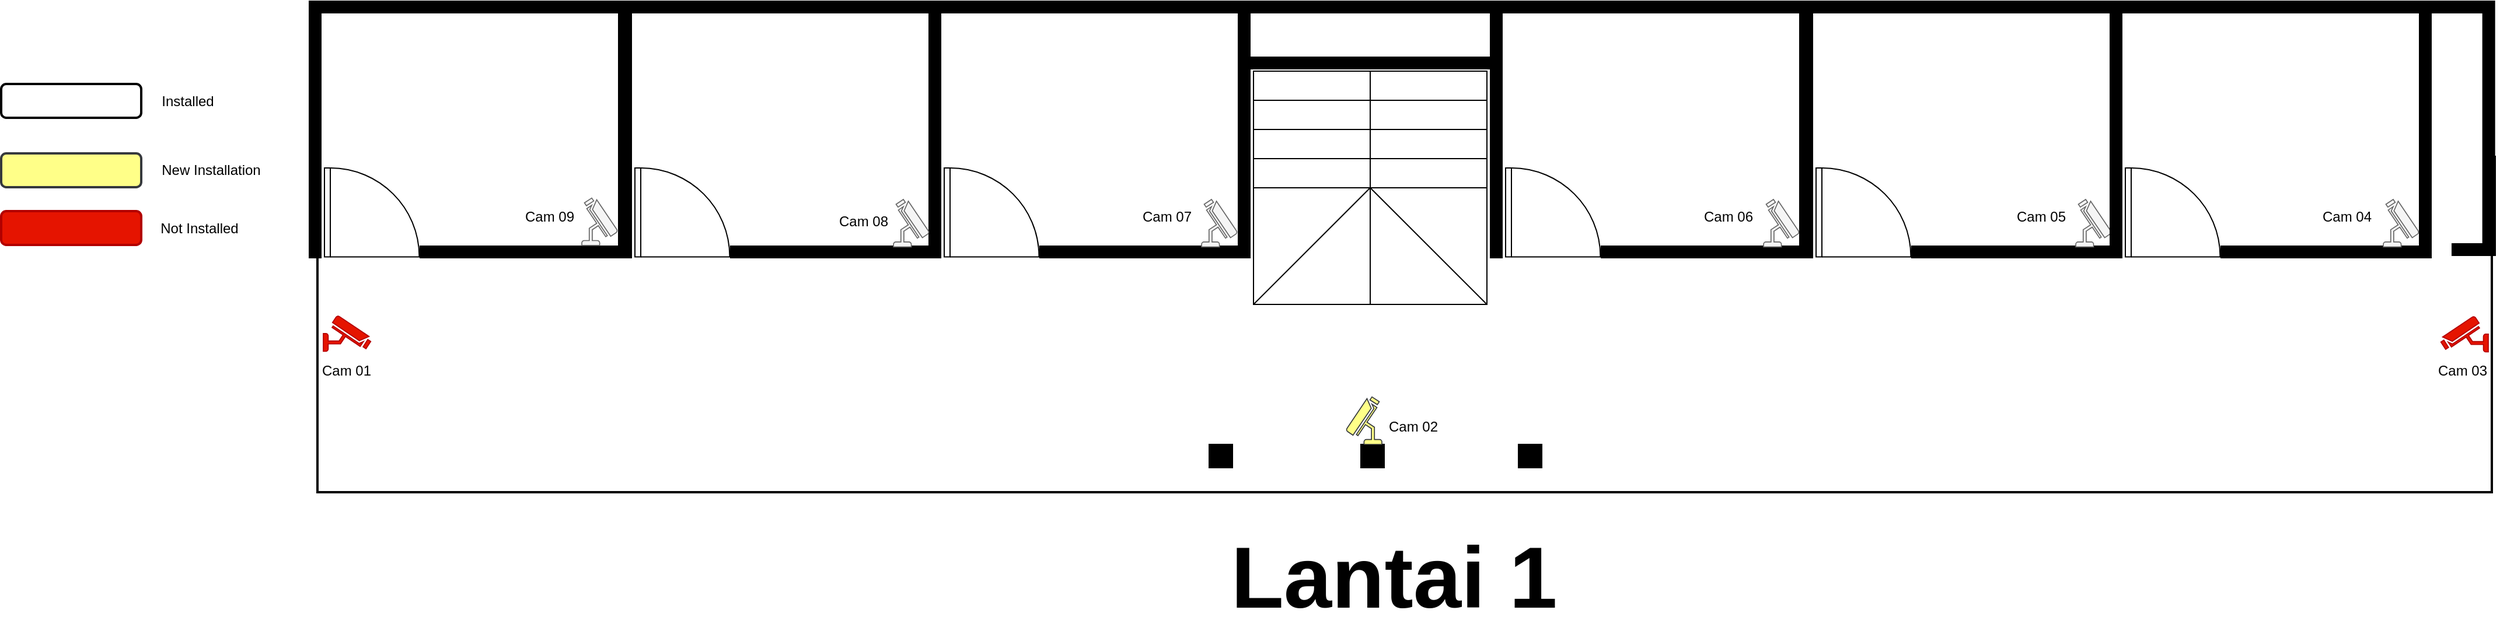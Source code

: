 <mxfile version="26.0.8" pages="4">
  <diagram name="1st - floor" id="8kGiZi48VBvHHr1KHaE0">
    <mxGraphModel dx="2896" dy="847" grid="1" gridSize="10" guides="1" tooltips="1" connect="1" arrows="1" fold="1" page="1" pageScale="1" pageWidth="1169" pageHeight="827" background="none" math="0" shadow="0">
      <root>
        <mxCell id="PMHNIFOg2gqeF-ShbbtQ-0" />
        <mxCell id="PMHNIFOg2gqeF-ShbbtQ-1" parent="PMHNIFOg2gqeF-ShbbtQ-0" />
        <mxCell id="PMHNIFOg2gqeF-ShbbtQ-2" value="" style="verticalLabelPosition=bottom;html=1;verticalAlign=top;align=center;shape=mxgraph.floorplan.wallCorner;fillColor=strokeColor;" parent="PMHNIFOg2gqeF-ShbbtQ-1" vertex="1">
          <mxGeometry x="-56" y="30" width="266" height="220" as="geometry" />
        </mxCell>
        <mxCell id="PMHNIFOg2gqeF-ShbbtQ-3" value="" style="verticalLabelPosition=bottom;html=1;verticalAlign=top;align=center;shape=mxgraph.floorplan.wallCorner;fillColor=strokeColor;direction=west" parent="PMHNIFOg2gqeF-ShbbtQ-1" vertex="1">
          <mxGeometry x="39" y="30" width="180" height="220" as="geometry" />
        </mxCell>
        <mxCell id="PMHNIFOg2gqeF-ShbbtQ-4" value="" style="verticalLabelPosition=bottom;html=1;verticalAlign=top;align=center;shape=mxgraph.floorplan.doorLeft;aspect=fixed;direction=north;" parent="PMHNIFOg2gqeF-ShbbtQ-1" vertex="1">
          <mxGeometry x="-43" y="173" width="81" height="76.24" as="geometry" />
        </mxCell>
        <mxCell id="PMHNIFOg2gqeF-ShbbtQ-5" value="" style="group" parent="PMHNIFOg2gqeF-ShbbtQ-1" vertex="1" connectable="0">
          <mxGeometry x="210" y="30" width="275" height="220" as="geometry" />
        </mxCell>
        <mxCell id="PMHNIFOg2gqeF-ShbbtQ-6" value="" style="verticalLabelPosition=bottom;html=1;verticalAlign=top;align=center;shape=mxgraph.floorplan.wallCorner;fillColor=strokeColor;" parent="PMHNIFOg2gqeF-ShbbtQ-5" vertex="1">
          <mxGeometry width="266" height="220" as="geometry" />
        </mxCell>
        <mxCell id="PMHNIFOg2gqeF-ShbbtQ-7" value="" style="verticalLabelPosition=bottom;html=1;verticalAlign=top;align=center;shape=mxgraph.floorplan.wallCorner;fillColor=strokeColor;direction=west" parent="PMHNIFOg2gqeF-ShbbtQ-5" vertex="1">
          <mxGeometry x="95" width="180" height="220" as="geometry" />
        </mxCell>
        <mxCell id="PMHNIFOg2gqeF-ShbbtQ-8" value="" style="verticalLabelPosition=bottom;html=1;verticalAlign=top;align=center;shape=mxgraph.floorplan.doorLeft;aspect=fixed;direction=north;" parent="PMHNIFOg2gqeF-ShbbtQ-5" vertex="1">
          <mxGeometry x="13" y="143" width="81" height="76.24" as="geometry" />
        </mxCell>
        <mxCell id="dLj685DFdTngv2Y-qyeQ-7" value="" style="fontColor=#333333;verticalAlign=top;verticalLabelPosition=bottom;labelPosition=center;align=center;html=1;outlineConnect=0;fillColor=#f5f5f5;strokeColor=#666666;gradientDirection=north;strokeWidth=2;shape=mxgraph.networks.security_camera;direction=north;flipH=1;flipV=0;" parent="PMHNIFOg2gqeF-ShbbtQ-5" vertex="1">
          <mxGeometry x="-32.495" y="168.785" width="30.5" height="40.67" as="geometry" />
        </mxCell>
        <mxCell id="H28xLuD-aBvLCSoVvJFS-1" value="Cam 08" style="text;html=1;align=center;verticalAlign=middle;whiteSpace=wrap;rounded=0;" vertex="1" parent="PMHNIFOg2gqeF-ShbbtQ-5">
          <mxGeometry x="179" y="174.45" width="60" height="30" as="geometry" />
        </mxCell>
        <mxCell id="PMHNIFOg2gqeF-ShbbtQ-9" value="" style="group" parent="PMHNIFOg2gqeF-ShbbtQ-1" vertex="1" connectable="0">
          <mxGeometry x="475" y="30" width="275" height="220" as="geometry" />
        </mxCell>
        <mxCell id="PMHNIFOg2gqeF-ShbbtQ-10" value="" style="verticalLabelPosition=bottom;html=1;verticalAlign=top;align=center;shape=mxgraph.floorplan.wallCorner;fillColor=strokeColor;" parent="PMHNIFOg2gqeF-ShbbtQ-9" vertex="1">
          <mxGeometry width="266" height="220" as="geometry" />
        </mxCell>
        <mxCell id="PMHNIFOg2gqeF-ShbbtQ-11" value="" style="verticalLabelPosition=bottom;html=1;verticalAlign=top;align=center;shape=mxgraph.floorplan.wallCorner;fillColor=strokeColor;direction=west" parent="PMHNIFOg2gqeF-ShbbtQ-9" vertex="1">
          <mxGeometry x="95" width="180" height="220" as="geometry" />
        </mxCell>
        <mxCell id="PMHNIFOg2gqeF-ShbbtQ-12" value="" style="verticalLabelPosition=bottom;html=1;verticalAlign=top;align=center;shape=mxgraph.floorplan.doorLeft;aspect=fixed;direction=north;" parent="PMHNIFOg2gqeF-ShbbtQ-9" vertex="1">
          <mxGeometry x="13" y="143" width="81" height="76.24" as="geometry" />
        </mxCell>
        <mxCell id="dLj685DFdTngv2Y-qyeQ-3" value="" style="fontColor=#333333;verticalAlign=top;verticalLabelPosition=bottom;labelPosition=center;align=center;html=1;outlineConnect=0;fillColor=#f5f5f5;strokeColor=#666666;gradientDirection=north;strokeWidth=2;shape=mxgraph.networks.security_camera;direction=north;flipH=1;flipV=0;" parent="PMHNIFOg2gqeF-ShbbtQ-9" vertex="1">
          <mxGeometry x="233.505" y="170.005" width="30.5" height="40.67" as="geometry" />
        </mxCell>
        <mxCell id="dLj685DFdTngv2Y-qyeQ-5" value="" style="fontColor=#333333;verticalAlign=top;verticalLabelPosition=bottom;labelPosition=center;align=center;html=1;outlineConnect=0;fillColor=#f5f5f5;strokeColor=#666666;gradientDirection=north;strokeWidth=2;shape=mxgraph.networks.security_camera;direction=north;flipH=1;flipV=0;" parent="PMHNIFOg2gqeF-ShbbtQ-9" vertex="1">
          <mxGeometry x="-30.505" y="170.005" width="30.5" height="40.67" as="geometry" />
        </mxCell>
        <mxCell id="H28xLuD-aBvLCSoVvJFS-2" value="Cam 07" style="text;html=1;align=center;verticalAlign=middle;whiteSpace=wrap;rounded=0;" vertex="1" parent="PMHNIFOg2gqeF-ShbbtQ-9">
          <mxGeometry x="173.51" y="170" width="60" height="30" as="geometry" />
        </mxCell>
        <mxCell id="PMHNIFOg2gqeF-ShbbtQ-13" value="" style="verticalLabelPosition=bottom;html=1;verticalAlign=top;align=center;shape=mxgraph.floorplan.wallCorner;fillColor=strokeColor;" parent="PMHNIFOg2gqeF-ShbbtQ-1" vertex="1">
          <mxGeometry x="956" y="30" width="266" height="220" as="geometry" />
        </mxCell>
        <mxCell id="PMHNIFOg2gqeF-ShbbtQ-14" value="" style="verticalLabelPosition=bottom;html=1;verticalAlign=top;align=center;shape=mxgraph.floorplan.wallCorner;fillColor=strokeColor;direction=west" parent="PMHNIFOg2gqeF-ShbbtQ-1" vertex="1">
          <mxGeometry x="1051" y="30" width="180" height="220" as="geometry" />
        </mxCell>
        <mxCell id="PMHNIFOg2gqeF-ShbbtQ-15" value="" style="verticalLabelPosition=bottom;html=1;verticalAlign=top;align=center;shape=mxgraph.floorplan.doorLeft;aspect=fixed;direction=north;" parent="PMHNIFOg2gqeF-ShbbtQ-1" vertex="1">
          <mxGeometry x="969" y="173" width="81" height="76.24" as="geometry" />
        </mxCell>
        <mxCell id="PMHNIFOg2gqeF-ShbbtQ-16" value="" style="group" parent="PMHNIFOg2gqeF-ShbbtQ-1" vertex="1" connectable="0">
          <mxGeometry x="1222" y="30" width="275" height="220" as="geometry" />
        </mxCell>
        <mxCell id="PMHNIFOg2gqeF-ShbbtQ-17" value="" style="verticalLabelPosition=bottom;html=1;verticalAlign=top;align=center;shape=mxgraph.floorplan.wallCorner;fillColor=strokeColor;" parent="PMHNIFOg2gqeF-ShbbtQ-16" vertex="1">
          <mxGeometry width="266" height="220" as="geometry" />
        </mxCell>
        <mxCell id="PMHNIFOg2gqeF-ShbbtQ-18" value="" style="verticalLabelPosition=bottom;html=1;verticalAlign=top;align=center;shape=mxgraph.floorplan.wallCorner;fillColor=strokeColor;direction=west" parent="PMHNIFOg2gqeF-ShbbtQ-16" vertex="1">
          <mxGeometry x="95" width="180" height="220" as="geometry" />
        </mxCell>
        <mxCell id="PMHNIFOg2gqeF-ShbbtQ-19" value="" style="verticalLabelPosition=bottom;html=1;verticalAlign=top;align=center;shape=mxgraph.floorplan.doorLeft;aspect=fixed;direction=north;" parent="PMHNIFOg2gqeF-ShbbtQ-16" vertex="1">
          <mxGeometry x="13" y="143" width="81" height="76.24" as="geometry" />
        </mxCell>
        <mxCell id="dLj685DFdTngv2Y-qyeQ-0" value="" style="fontColor=#333333;verticalAlign=top;verticalLabelPosition=bottom;labelPosition=center;align=center;html=1;outlineConnect=0;fillColor=#f5f5f5;strokeColor=#666666;gradientDirection=north;strokeWidth=2;shape=mxgraph.networks.security_camera;direction=north;flipH=1;flipV=0;" parent="PMHNIFOg2gqeF-ShbbtQ-16" vertex="1">
          <mxGeometry x="235.505" y="170.005" width="30.5" height="40.67" as="geometry" />
        </mxCell>
        <mxCell id="H28xLuD-aBvLCSoVvJFS-4" value="Cam 05" style="text;html=1;align=center;verticalAlign=middle;whiteSpace=wrap;rounded=0;" vertex="1" parent="PMHNIFOg2gqeF-ShbbtQ-16">
          <mxGeometry x="175.51" y="170.01" width="60" height="30" as="geometry" />
        </mxCell>
        <mxCell id="PMHNIFOg2gqeF-ShbbtQ-20" value="" style="group" parent="PMHNIFOg2gqeF-ShbbtQ-1" vertex="1" connectable="0">
          <mxGeometry x="1487" y="30" width="275" height="220" as="geometry" />
        </mxCell>
        <mxCell id="PMHNIFOg2gqeF-ShbbtQ-21" value="" style="verticalLabelPosition=bottom;html=1;verticalAlign=top;align=center;shape=mxgraph.floorplan.wallCorner;fillColor=strokeColor;" parent="PMHNIFOg2gqeF-ShbbtQ-20" vertex="1">
          <mxGeometry width="266" height="220" as="geometry" />
        </mxCell>
        <mxCell id="PMHNIFOg2gqeF-ShbbtQ-22" value="" style="verticalLabelPosition=bottom;html=1;verticalAlign=top;align=center;shape=mxgraph.floorplan.wallCorner;fillColor=strokeColor;direction=west" parent="PMHNIFOg2gqeF-ShbbtQ-20" vertex="1">
          <mxGeometry x="95" width="180" height="220" as="geometry" />
        </mxCell>
        <mxCell id="PMHNIFOg2gqeF-ShbbtQ-23" value="" style="verticalLabelPosition=bottom;html=1;verticalAlign=top;align=center;shape=mxgraph.floorplan.doorLeft;aspect=fixed;direction=north;" parent="PMHNIFOg2gqeF-ShbbtQ-20" vertex="1">
          <mxGeometry x="13" y="143" width="81" height="76.24" as="geometry" />
        </mxCell>
        <mxCell id="kTlfu9sVM4G75efGcl98-22" value="" style="fontColor=#333333;verticalAlign=top;verticalLabelPosition=bottom;labelPosition=center;align=center;html=1;outlineConnect=0;fillColor=#f5f5f5;strokeColor=#666666;gradientDirection=north;strokeWidth=2;shape=mxgraph.networks.security_camera;direction=north;flipH=1;flipV=0;" parent="PMHNIFOg2gqeF-ShbbtQ-20" vertex="1">
          <mxGeometry x="233.995" y="170.005" width="30.5" height="40.67" as="geometry" />
        </mxCell>
        <mxCell id="H28xLuD-aBvLCSoVvJFS-5" value="Cam 04" style="text;html=1;align=center;verticalAlign=middle;whiteSpace=wrap;rounded=0;" vertex="1" parent="PMHNIFOg2gqeF-ShbbtQ-20">
          <mxGeometry x="173" y="170.01" width="60" height="30" as="geometry" />
        </mxCell>
        <mxCell id="PMHNIFOg2gqeF-ShbbtQ-24" value="" style="verticalLabelPosition=bottom;html=1;verticalAlign=top;align=center;shape=mxgraph.floorplan.wall;fillColor=strokeColor;direction=west;" parent="PMHNIFOg2gqeF-ShbbtQ-1" vertex="1">
          <mxGeometry x="735" y="30" width="275" height="10" as="geometry" />
        </mxCell>
        <mxCell id="PMHNIFOg2gqeF-ShbbtQ-26" value="" style="verticalLabelPosition=bottom;html=1;verticalAlign=top;align=center;shape=mxgraph.floorplan.wall;fillColor=strokeColor;direction=west;" parent="PMHNIFOg2gqeF-ShbbtQ-1" vertex="1">
          <mxGeometry x="750" y="78" width="210" height="10" as="geometry" />
        </mxCell>
        <mxCell id="PMHNIFOg2gqeF-ShbbtQ-27" value="" style="verticalLabelPosition=bottom;html=1;verticalAlign=top;align=center;shape=mxgraph.floorplan.stairsRest;direction=south;" parent="PMHNIFOg2gqeF-ShbbtQ-1" vertex="1">
          <mxGeometry x="753" y="90" width="200" height="120" as="geometry" />
        </mxCell>
        <mxCell id="PMHNIFOg2gqeF-ShbbtQ-34" value="" style="verticalLabelPosition=bottom;html=1;verticalAlign=top;align=center;shape=mxgraph.floorplan.room;fillColor=strokeColor;" parent="PMHNIFOg2gqeF-ShbbtQ-1" vertex="1">
          <mxGeometry x="845" y="410" width="20" height="20" as="geometry" />
        </mxCell>
        <mxCell id="PMHNIFOg2gqeF-ShbbtQ-35" value="" style="verticalLabelPosition=bottom;html=1;verticalAlign=top;align=center;shape=mxgraph.floorplan.room;fillColor=strokeColor;" parent="PMHNIFOg2gqeF-ShbbtQ-1" vertex="1">
          <mxGeometry x="980" y="410" width="20" height="20" as="geometry" />
        </mxCell>
        <mxCell id="PMHNIFOg2gqeF-ShbbtQ-36" value="" style="verticalLabelPosition=bottom;html=1;verticalAlign=top;align=center;shape=mxgraph.floorplan.room;fillColor=strokeColor;" parent="PMHNIFOg2gqeF-ShbbtQ-1" vertex="1">
          <mxGeometry x="715" y="410" width="20" height="20" as="geometry" />
        </mxCell>
        <mxCell id="kTlfu9sVM4G75efGcl98-0" value="" style="line;strokeWidth=2;direction=south;html=1;" parent="PMHNIFOg2gqeF-ShbbtQ-1" vertex="1">
          <mxGeometry x="-54" y="240" width="10" height="210" as="geometry" />
        </mxCell>
        <mxCell id="kTlfu9sVM4G75efGcl98-2" value="" style="line;strokeWidth=2;html=1;" parent="PMHNIFOg2gqeF-ShbbtQ-1" vertex="1">
          <mxGeometry x="-50" y="446" width="1860" height="10" as="geometry" />
        </mxCell>
        <mxCell id="kTlfu9sVM4G75efGcl98-3" value="" style="line;strokeWidth=2;direction=south;html=1;" parent="PMHNIFOg2gqeF-ShbbtQ-1" vertex="1">
          <mxGeometry x="1809" y="242" width="10" height="210" as="geometry" />
        </mxCell>
        <mxCell id="dLj685DFdTngv2Y-qyeQ-1" value="" style="fontColor=#333333;verticalAlign=top;verticalLabelPosition=bottom;labelPosition=center;align=center;html=1;outlineConnect=0;fillColor=#f5f5f5;strokeColor=#666666;gradientDirection=north;strokeWidth=2;shape=mxgraph.networks.security_camera;direction=north;flipH=1;flipV=0;" parent="PMHNIFOg2gqeF-ShbbtQ-1" vertex="1">
          <mxGeometry x="1189.995" y="200.005" width="30.5" height="40.67" as="geometry" />
        </mxCell>
        <mxCell id="lID55lQuG4nJMQf6EXPn-0" value="&lt;b&gt;Lantai 1&lt;/b&gt;" style="text;html=1;align=center;verticalAlign=middle;resizable=0;points=[];autosize=1;strokeColor=none;fillColor=none;fontSize=74;" parent="PMHNIFOg2gqeF-ShbbtQ-1" vertex="1">
          <mxGeometry x="722.5" y="475" width="300" height="100" as="geometry" />
        </mxCell>
        <mxCell id="lj-L0NYz6AvXn9ZawabN-0" value="" style="verticalAlign=top;verticalLabelPosition=bottom;labelPosition=center;align=center;html=1;outlineConnect=0;fillColor=#ffff88;strokeColor=#36393d;gradientDirection=north;strokeWidth=2;shape=mxgraph.networks.security_camera;direction=south;flipH=1;flipV=1;" vertex="1" parent="PMHNIFOg2gqeF-ShbbtQ-1">
          <mxGeometry x="832.505" y="369.325" width="30.5" height="40.67" as="geometry" />
        </mxCell>
        <mxCell id="H28xLuD-aBvLCSoVvJFS-0" value="Cam 09" style="text;html=1;align=center;verticalAlign=middle;whiteSpace=wrap;rounded=0;" vertex="1" parent="PMHNIFOg2gqeF-ShbbtQ-1">
          <mxGeometry x="120" y="200" width="60" height="30" as="geometry" />
        </mxCell>
        <mxCell id="H28xLuD-aBvLCSoVvJFS-3" value="Cam 06" style="text;html=1;align=center;verticalAlign=middle;whiteSpace=wrap;rounded=0;" vertex="1" parent="PMHNIFOg2gqeF-ShbbtQ-1">
          <mxGeometry x="1130" y="200" width="60" height="30" as="geometry" />
        </mxCell>
        <mxCell id="H28xLuD-aBvLCSoVvJFS-6" value="Cam 02" style="text;html=1;align=center;verticalAlign=middle;whiteSpace=wrap;rounded=0;" vertex="1" parent="PMHNIFOg2gqeF-ShbbtQ-1">
          <mxGeometry x="860" y="380" width="60" height="30" as="geometry" />
        </mxCell>
        <mxCell id="jLGK9ah8BCza1ZY7bd1I-0" value="" style="verticalAlign=top;verticalLabelPosition=bottom;labelPosition=center;align=center;html=1;outlineConnect=0;fillColor=#e51400;strokeColor=#B20000;gradientDirection=north;strokeWidth=2;shape=mxgraph.networks.security_camera;direction=east;flipH=0;fontColor=#ffffff;" vertex="1" parent="PMHNIFOg2gqeF-ShbbtQ-1">
          <mxGeometry x="-44" y="299.75" width="40.67" height="30.5" as="geometry" />
        </mxCell>
        <mxCell id="Ir4R2qibOXQDXvQA4C_n-0" value="" style="verticalAlign=top;verticalLabelPosition=bottom;labelPosition=center;align=center;html=1;outlineConnect=0;gradientDirection=north;strokeWidth=2;shape=mxgraph.networks.security_camera;direction=east;flipH=1;fillColor=#e51400;strokeColor=#B20000;fontColor=#ffffff;" vertex="1" parent="PMHNIFOg2gqeF-ShbbtQ-1">
          <mxGeometry x="1770.33" y="300.25" width="40.67" height="30.5" as="geometry" />
        </mxCell>
        <mxCell id="Ir4R2qibOXQDXvQA4C_n-1" value="Cam 03" style="text;html=1;align=center;verticalAlign=middle;whiteSpace=wrap;rounded=0;" vertex="1" parent="PMHNIFOg2gqeF-ShbbtQ-1">
          <mxGeometry x="1759" y="332" width="60" height="30" as="geometry" />
        </mxCell>
        <mxCell id="Ir4R2qibOXQDXvQA4C_n-3" value="Cam 01" style="text;html=1;align=center;verticalAlign=middle;whiteSpace=wrap;rounded=0;" vertex="1" parent="PMHNIFOg2gqeF-ShbbtQ-1">
          <mxGeometry x="-54" y="332" width="60" height="30" as="geometry" />
        </mxCell>
        <mxCell id="fIpe5Y0sHyuSPF7QSI9N-0" value="" style="verticalLabelPosition=bottom;html=1;verticalAlign=top;align=center;shape=mxgraph.floorplan.wallCorner;fillColor=strokeColor;direction=south;" vertex="1" parent="PMHNIFOg2gqeF-ShbbtQ-1">
          <mxGeometry x="1716.33" y="30" width="100" height="210" as="geometry" />
        </mxCell>
        <mxCell id="fIpe5Y0sHyuSPF7QSI9N-4" value="" style="line;strokeWidth=2;html=1;" vertex="1" parent="PMHNIFOg2gqeF-ShbbtQ-1">
          <mxGeometry x="365" y="446" width="1450" height="10" as="geometry" />
        </mxCell>
        <mxCell id="fIpe5Y0sHyuSPF7QSI9N-5" value="" style="verticalLabelPosition=bottom;html=1;verticalAlign=top;align=center;shape=mxgraph.floorplan.wallCorner;fillColor=strokeColor;direction=west;" vertex="1" parent="PMHNIFOg2gqeF-ShbbtQ-1">
          <mxGeometry x="1780" y="163" width="37" height="85" as="geometry" />
        </mxCell>
        <mxCell id="Li1yacpZpe-TBu9fFBlL-0" value="" style="rounded=1;whiteSpace=wrap;html=1;strokeWidth=2;" vertex="1" parent="PMHNIFOg2gqeF-ShbbtQ-1">
          <mxGeometry x="-320" y="101" width="120" height="29" as="geometry" />
        </mxCell>
        <mxCell id="Li1yacpZpe-TBu9fFBlL-1" value="" style="rounded=1;whiteSpace=wrap;html=1;fillColor=#ffff88;strokeColor=#36393d;strokeWidth=2;" vertex="1" parent="PMHNIFOg2gqeF-ShbbtQ-1">
          <mxGeometry x="-320" y="160.5" width="120" height="29" as="geometry" />
        </mxCell>
        <mxCell id="Li1yacpZpe-TBu9fFBlL-2" value="" style="rounded=1;whiteSpace=wrap;html=1;fillColor=#e51400;strokeColor=#B20000;strokeWidth=2;fontColor=#ffffff;" vertex="1" parent="PMHNIFOg2gqeF-ShbbtQ-1">
          <mxGeometry x="-320" y="210" width="120" height="29" as="geometry" />
        </mxCell>
        <mxCell id="Li1yacpZpe-TBu9fFBlL-3" value="Installed" style="text;html=1;align=center;verticalAlign=middle;whiteSpace=wrap;rounded=0;" vertex="1" parent="PMHNIFOg2gqeF-ShbbtQ-1">
          <mxGeometry x="-190" y="100.5" width="60" height="30" as="geometry" />
        </mxCell>
        <mxCell id="Li1yacpZpe-TBu9fFBlL-4" value="Not Installed" style="text;html=1;align=center;verticalAlign=middle;whiteSpace=wrap;rounded=0;" vertex="1" parent="PMHNIFOg2gqeF-ShbbtQ-1">
          <mxGeometry x="-190" y="210" width="80" height="30" as="geometry" />
        </mxCell>
        <mxCell id="Li1yacpZpe-TBu9fFBlL-5" value="New Installation" style="text;html=1;align=center;verticalAlign=middle;whiteSpace=wrap;rounded=0;" vertex="1" parent="PMHNIFOg2gqeF-ShbbtQ-1">
          <mxGeometry x="-190" y="160" width="100" height="30" as="geometry" />
        </mxCell>
      </root>
    </mxGraphModel>
  </diagram>
  <diagram name="2nd - floor" id="38b20595-45e3-9b7f-d5ca-b57f44c5b66d">
    <mxGraphModel dx="2388" dy="598" grid="1" gridSize="10" guides="1" tooltips="1" connect="1" arrows="1" fold="1" page="1" pageScale="1" pageWidth="1169" pageHeight="827" background="none" math="0" shadow="0">
      <root>
        <mxCell id="0" />
        <mxCell id="1" parent="0" />
        <mxCell id="vvfayKzTwhahEHeOW0rl-8" value="" style="verticalLabelPosition=bottom;html=1;verticalAlign=top;align=center;shape=mxgraph.floorplan.wallCorner;fillColor=strokeColor;" parent="1" vertex="1">
          <mxGeometry x="-56" y="30" width="266" height="220" as="geometry" />
        </mxCell>
        <mxCell id="vvfayKzTwhahEHeOW0rl-11" value="" style="verticalLabelPosition=bottom;html=1;verticalAlign=top;align=center;shape=mxgraph.floorplan.wallCorner;fillColor=strokeColor;direction=west" parent="1" vertex="1">
          <mxGeometry x="39" y="30" width="180" height="220" as="geometry" />
        </mxCell>
        <mxCell id="vvfayKzTwhahEHeOW0rl-12" value="" style="verticalLabelPosition=bottom;html=1;verticalAlign=top;align=center;shape=mxgraph.floorplan.doorLeft;aspect=fixed;direction=north;" parent="1" vertex="1">
          <mxGeometry x="-43" y="173" width="81" height="76.24" as="geometry" />
        </mxCell>
        <mxCell id="vvfayKzTwhahEHeOW0rl-19" value="" style="group" parent="1" vertex="1" connectable="0">
          <mxGeometry x="210" y="30" width="275" height="220" as="geometry" />
        </mxCell>
        <mxCell id="vvfayKzTwhahEHeOW0rl-16" value="" style="verticalLabelPosition=bottom;html=1;verticalAlign=top;align=center;shape=mxgraph.floorplan.wallCorner;fillColor=strokeColor;" parent="vvfayKzTwhahEHeOW0rl-19" vertex="1">
          <mxGeometry width="266" height="220" as="geometry" />
        </mxCell>
        <mxCell id="vvfayKzTwhahEHeOW0rl-17" value="" style="verticalLabelPosition=bottom;html=1;verticalAlign=top;align=center;shape=mxgraph.floorplan.wallCorner;fillColor=strokeColor;direction=west" parent="vvfayKzTwhahEHeOW0rl-19" vertex="1">
          <mxGeometry x="95" width="180" height="220" as="geometry" />
        </mxCell>
        <mxCell id="vvfayKzTwhahEHeOW0rl-18" value="" style="verticalLabelPosition=bottom;html=1;verticalAlign=top;align=center;shape=mxgraph.floorplan.doorLeft;aspect=fixed;direction=north;" parent="vvfayKzTwhahEHeOW0rl-19" vertex="1">
          <mxGeometry x="13" y="143" width="81" height="76.24" as="geometry" />
        </mxCell>
        <mxCell id="vvfayKzTwhahEHeOW0rl-20" value="" style="group" parent="1" vertex="1" connectable="0">
          <mxGeometry x="475" y="30" width="275" height="220" as="geometry" />
        </mxCell>
        <mxCell id="vvfayKzTwhahEHeOW0rl-21" value="" style="verticalLabelPosition=bottom;html=1;verticalAlign=top;align=center;shape=mxgraph.floorplan.wallCorner;fillColor=strokeColor;" parent="vvfayKzTwhahEHeOW0rl-20" vertex="1">
          <mxGeometry width="266" height="220" as="geometry" />
        </mxCell>
        <mxCell id="vvfayKzTwhahEHeOW0rl-22" value="" style="verticalLabelPosition=bottom;html=1;verticalAlign=top;align=center;shape=mxgraph.floorplan.wallCorner;fillColor=strokeColor;direction=west" parent="vvfayKzTwhahEHeOW0rl-20" vertex="1">
          <mxGeometry x="95" width="180" height="220" as="geometry" />
        </mxCell>
        <mxCell id="vvfayKzTwhahEHeOW0rl-23" value="" style="verticalLabelPosition=bottom;html=1;verticalAlign=top;align=center;shape=mxgraph.floorplan.doorLeft;aspect=fixed;direction=north;" parent="vvfayKzTwhahEHeOW0rl-20" vertex="1">
          <mxGeometry x="13" y="143" width="81" height="76.24" as="geometry" />
        </mxCell>
        <mxCell id="ud33jqVYkc178_j7fxQI-1" value="Cam 07" style="text;html=1;align=center;verticalAlign=middle;whiteSpace=wrap;rounded=0;" vertex="1" parent="vvfayKzTwhahEHeOW0rl-20">
          <mxGeometry x="203" y="40" width="60" height="30" as="geometry" />
        </mxCell>
        <mxCell id="vvfayKzTwhahEHeOW0rl-32" value="" style="verticalLabelPosition=bottom;html=1;verticalAlign=top;align=center;shape=mxgraph.floorplan.wallCorner;fillColor=strokeColor;" parent="1" vertex="1">
          <mxGeometry x="956" y="30" width="266" height="220" as="geometry" />
        </mxCell>
        <mxCell id="vvfayKzTwhahEHeOW0rl-33" value="" style="verticalLabelPosition=bottom;html=1;verticalAlign=top;align=center;shape=mxgraph.floorplan.wallCorner;fillColor=strokeColor;direction=west" parent="1" vertex="1">
          <mxGeometry x="1051" y="30" width="180" height="220" as="geometry" />
        </mxCell>
        <mxCell id="vvfayKzTwhahEHeOW0rl-34" value="" style="verticalLabelPosition=bottom;html=1;verticalAlign=top;align=center;shape=mxgraph.floorplan.doorLeft;aspect=fixed;direction=north;" parent="1" vertex="1">
          <mxGeometry x="969" y="173" width="81" height="76.24" as="geometry" />
        </mxCell>
        <mxCell id="vvfayKzTwhahEHeOW0rl-35" value="" style="group" parent="1" vertex="1" connectable="0">
          <mxGeometry x="1222" y="30" width="275" height="220" as="geometry" />
        </mxCell>
        <mxCell id="vvfayKzTwhahEHeOW0rl-36" value="" style="verticalLabelPosition=bottom;html=1;verticalAlign=top;align=center;shape=mxgraph.floorplan.wallCorner;fillColor=strokeColor;" parent="vvfayKzTwhahEHeOW0rl-35" vertex="1">
          <mxGeometry width="266" height="220" as="geometry" />
        </mxCell>
        <mxCell id="vvfayKzTwhahEHeOW0rl-37" value="" style="verticalLabelPosition=bottom;html=1;verticalAlign=top;align=center;shape=mxgraph.floorplan.wallCorner;fillColor=strokeColor;direction=west" parent="vvfayKzTwhahEHeOW0rl-35" vertex="1">
          <mxGeometry x="95" width="180" height="220" as="geometry" />
        </mxCell>
        <mxCell id="vvfayKzTwhahEHeOW0rl-38" value="" style="verticalLabelPosition=bottom;html=1;verticalAlign=top;align=center;shape=mxgraph.floorplan.doorLeft;aspect=fixed;direction=north;" parent="vvfayKzTwhahEHeOW0rl-35" vertex="1">
          <mxGeometry x="13" y="143" width="81" height="76.24" as="geometry" />
        </mxCell>
        <mxCell id="wBOQiHEytx6XWhKhpZf1-1" value="Cam 05" style="text;html=1;align=center;verticalAlign=middle;whiteSpace=wrap;rounded=0;" vertex="1" parent="vvfayKzTwhahEHeOW0rl-35">
          <mxGeometry x="205" y="41.0" width="60" height="30" as="geometry" />
        </mxCell>
        <mxCell id="vvfayKzTwhahEHeOW0rl-39" value="" style="group" parent="1" vertex="1" connectable="0">
          <mxGeometry x="1487" y="30" width="275" height="220" as="geometry" />
        </mxCell>
        <mxCell id="vvfayKzTwhahEHeOW0rl-40" value="" style="verticalLabelPosition=bottom;html=1;verticalAlign=top;align=center;shape=mxgraph.floorplan.wallCorner;fillColor=strokeColor;" parent="vvfayKzTwhahEHeOW0rl-39" vertex="1">
          <mxGeometry width="266" height="220" as="geometry" />
        </mxCell>
        <mxCell id="vvfayKzTwhahEHeOW0rl-41" value="" style="verticalLabelPosition=bottom;html=1;verticalAlign=top;align=center;shape=mxgraph.floorplan.wallCorner;fillColor=strokeColor;direction=west" parent="vvfayKzTwhahEHeOW0rl-39" vertex="1">
          <mxGeometry x="95" width="180" height="220" as="geometry" />
        </mxCell>
        <mxCell id="vvfayKzTwhahEHeOW0rl-42" value="" style="verticalLabelPosition=bottom;html=1;verticalAlign=top;align=center;shape=mxgraph.floorplan.doorLeft;aspect=fixed;direction=north;" parent="vvfayKzTwhahEHeOW0rl-39" vertex="1">
          <mxGeometry x="13" y="143" width="81" height="76.24" as="geometry" />
        </mxCell>
        <mxCell id="Yx0nKm9fXOqPv9Zpua4m-1" value="Cam 04" style="text;html=1;align=center;verticalAlign=middle;whiteSpace=wrap;rounded=0;" vertex="1" parent="vvfayKzTwhahEHeOW0rl-39">
          <mxGeometry x="206" y="41.0" width="60" height="30" as="geometry" />
        </mxCell>
        <mxCell id="vvfayKzTwhahEHeOW0rl-43" value="" style="verticalLabelPosition=bottom;html=1;verticalAlign=top;align=center;shape=mxgraph.floorplan.wall;fillColor=strokeColor;direction=west;" parent="1" vertex="1">
          <mxGeometry x="735" y="30" width="275" height="10" as="geometry" />
        </mxCell>
        <mxCell id="vvfayKzTwhahEHeOW0rl-44" value="" style="verticalLabelPosition=bottom;html=1;verticalAlign=top;align=center;shape=mxgraph.floorplan.wall;fillColor=strokeColor;direction=south;" parent="1" vertex="1">
          <mxGeometry x="-56" y="220" width="10" height="190" as="geometry" />
        </mxCell>
        <mxCell id="vvfayKzTwhahEHeOW0rl-48" value="" style="verticalLabelPosition=bottom;html=1;verticalAlign=top;align=center;shape=mxgraph.floorplan.wall;fillColor=strokeColor;direction=west;" parent="1" vertex="1">
          <mxGeometry x="750" y="78" width="210" height="10" as="geometry" />
        </mxCell>
        <mxCell id="vvfayKzTwhahEHeOW0rl-51" value="" style="verticalLabelPosition=bottom;html=1;verticalAlign=top;align=center;shape=mxgraph.floorplan.stairsRest;direction=south;" parent="1" vertex="1">
          <mxGeometry x="753" y="90" width="200" height="120" as="geometry" />
        </mxCell>
        <mxCell id="vvfayKzTwhahEHeOW0rl-53" value="" style="verticalLabelPosition=bottom;html=1;verticalAlign=top;align=center;shape=mxgraph.floorplan.windowGarden;dx=0.25;direction=west;" parent="1" vertex="1">
          <mxGeometry x="-56" y="390" width="396" height="20" as="geometry" />
        </mxCell>
        <mxCell id="vvfayKzTwhahEHeOW0rl-60" value="" style="verticalLabelPosition=bottom;html=1;verticalAlign=top;align=center;shape=mxgraph.floorplan.windowGarden;dx=0.25;direction=south;" parent="1" vertex="1">
          <mxGeometry x="1370" y="385" width="20" height="75" as="geometry" />
        </mxCell>
        <mxCell id="vvfayKzTwhahEHeOW0rl-54" value="" style="verticalLabelPosition=bottom;html=1;verticalAlign=top;align=center;shape=mxgraph.floorplan.windowGarden;dx=0.25;direction=north;" parent="1" vertex="1">
          <mxGeometry x="314" y="385" width="20" height="75" as="geometry" />
        </mxCell>
        <mxCell id="vvfayKzTwhahEHeOW0rl-55" value="" style="verticalLabelPosition=bottom;html=1;verticalAlign=top;align=center;shape=mxgraph.floorplan.windowGarden;dx=0.25;direction=west;" parent="1" vertex="1">
          <mxGeometry x="327" y="453" width="1043" height="20" as="geometry" />
        </mxCell>
        <mxCell id="vvfayKzTwhahEHeOW0rl-63" value="" style="verticalLabelPosition=bottom;html=1;verticalAlign=top;align=center;shape=mxgraph.floorplan.wall;fillColor=strokeColor;direction=south;" parent="1" vertex="1">
          <mxGeometry x="1807" y="215" width="10" height="195" as="geometry" />
        </mxCell>
        <mxCell id="vvfayKzTwhahEHeOW0rl-59" value="" style="verticalLabelPosition=bottom;html=1;verticalAlign=top;align=center;shape=mxgraph.floorplan.windowGarden;dx=0.25;direction=west;" parent="1" vertex="1">
          <mxGeometry x="1365" y="390" width="445" height="20" as="geometry" />
        </mxCell>
        <mxCell id="vvfayKzTwhahEHeOW0rl-64" value="" style="verticalLabelPosition=bottom;html=1;verticalAlign=top;align=center;shape=mxgraph.floorplan.room;fillColor=strokeColor;" parent="1" vertex="1">
          <mxGeometry x="845" y="410" width="20" height="20" as="geometry" />
        </mxCell>
        <mxCell id="vvfayKzTwhahEHeOW0rl-65" value="" style="verticalLabelPosition=bottom;html=1;verticalAlign=top;align=center;shape=mxgraph.floorplan.room;fillColor=strokeColor;" parent="1" vertex="1">
          <mxGeometry x="980" y="410" width="20" height="20" as="geometry" />
        </mxCell>
        <mxCell id="vvfayKzTwhahEHeOW0rl-66" value="" style="verticalLabelPosition=bottom;html=1;verticalAlign=top;align=center;shape=mxgraph.floorplan.room;fillColor=strokeColor;" parent="1" vertex="1">
          <mxGeometry x="715" y="410" width="20" height="20" as="geometry" />
        </mxCell>
        <mxCell id="IPBWRUxS5U1IfAjDFHrr-1" value="" style="fontColor=#333333;verticalAlign=top;verticalLabelPosition=bottom;labelPosition=center;align=center;html=1;outlineConnect=0;fillColor=#f5f5f5;strokeColor=#666666;gradientDirection=north;strokeWidth=2;shape=mxgraph.networks.security_camera;direction=east;flipH=1;" parent="1" vertex="1">
          <mxGeometry x="167.33" y="42" width="40.67" height="30.5" as="geometry" />
        </mxCell>
        <mxCell id="i3xnUzhIjvHnafPAEFeB-1" value="" style="group" parent="1" vertex="1" connectable="0">
          <mxGeometry x="210" y="30" width="275" height="220" as="geometry" />
        </mxCell>
        <mxCell id="i3xnUzhIjvHnafPAEFeB-2" value="" style="verticalLabelPosition=bottom;html=1;verticalAlign=top;align=center;shape=mxgraph.floorplan.wallCorner;fillColor=strokeColor;" parent="i3xnUzhIjvHnafPAEFeB-1" vertex="1">
          <mxGeometry width="266" height="220" as="geometry" />
        </mxCell>
        <mxCell id="i3xnUzhIjvHnafPAEFeB-3" value="" style="verticalLabelPosition=bottom;html=1;verticalAlign=top;align=center;shape=mxgraph.floorplan.wallCorner;fillColor=strokeColor;direction=west" parent="i3xnUzhIjvHnafPAEFeB-1" vertex="1">
          <mxGeometry x="95" width="180" height="220" as="geometry" />
        </mxCell>
        <mxCell id="i3xnUzhIjvHnafPAEFeB-4" value="" style="verticalLabelPosition=bottom;html=1;verticalAlign=top;align=center;shape=mxgraph.floorplan.doorLeft;aspect=fixed;direction=north;" parent="i3xnUzhIjvHnafPAEFeB-1" vertex="1">
          <mxGeometry x="13" y="143" width="81" height="76.24" as="geometry" />
        </mxCell>
        <mxCell id="i3xnUzhIjvHnafPAEFeB-5" value="" style="fontColor=#333333;verticalAlign=top;verticalLabelPosition=bottom;labelPosition=center;align=center;html=1;outlineConnect=0;fillColor=#f5f5f5;strokeColor=#666666;gradientDirection=north;strokeWidth=2;shape=mxgraph.networks.security_camera;direction=east;flipH=1;" parent="i3xnUzhIjvHnafPAEFeB-1" vertex="1">
          <mxGeometry x="224.33" y="11" width="40.67" height="30.5" as="geometry" />
        </mxCell>
        <mxCell id="y87Cbd2p-pxbBNEdAFfj-1" value="Cam 08" style="text;html=1;align=center;verticalAlign=middle;whiteSpace=wrap;rounded=0;" vertex="1" parent="i3xnUzhIjvHnafPAEFeB-1">
          <mxGeometry x="204" y="40" width="60" height="30" as="geometry" />
        </mxCell>
        <mxCell id="Xxa2oT5yzXHpSdQiVfYc-1" value="" style="fontColor=#333333;verticalAlign=top;verticalLabelPosition=bottom;labelPosition=center;align=center;html=1;outlineConnect=0;fillColor=#f5f5f5;strokeColor=#666666;gradientDirection=north;strokeWidth=2;shape=mxgraph.networks.security_camera;direction=east;flipH=1;" parent="1" vertex="1">
          <mxGeometry x="700.33" y="42" width="40.67" height="30.5" as="geometry" />
        </mxCell>
        <mxCell id="x2fLYbjh_TG0nLrArD45-1" value="" style="fontColor=#333333;verticalAlign=top;verticalLabelPosition=bottom;labelPosition=center;align=center;html=1;outlineConnect=0;fillColor=#f5f5f5;strokeColor=#666666;gradientDirection=north;strokeWidth=2;shape=mxgraph.networks.security_camera;direction=east;flipH=1;" parent="1" vertex="1">
          <mxGeometry x="1180" y="42" width="40.67" height="30.5" as="geometry" />
        </mxCell>
        <mxCell id="dF17sfEhQlF0UQy9-oIq-1" value="" style="fontColor=#333333;verticalAlign=top;verticalLabelPosition=bottom;labelPosition=center;align=center;html=1;outlineConnect=0;fillColor=#f5f5f5;strokeColor=#666666;gradientDirection=north;strokeWidth=2;shape=mxgraph.networks.security_camera;direction=east;flipH=1;" parent="1" vertex="1">
          <mxGeometry x="1447.33" y="42" width="40.67" height="30.5" as="geometry" />
        </mxCell>
        <mxCell id="UEc3qq35enZcm0n3baue-1" value="" style="fontColor=#333333;verticalAlign=top;verticalLabelPosition=bottom;labelPosition=center;align=center;html=1;outlineConnect=0;fillColor=#f5f5f5;strokeColor=#666666;gradientDirection=north;strokeWidth=2;shape=mxgraph.networks.security_camera;direction=east;flipH=1;" parent="1" vertex="1">
          <mxGeometry x="1711.33" y="41" width="40.67" height="30.5" as="geometry" />
        </mxCell>
        <mxCell id="nK5PcT1imobQLqFsWjQk-1" value="" style="fontColor=#ffffff;verticalAlign=top;verticalLabelPosition=bottom;labelPosition=center;align=center;html=1;outlineConnect=0;fillColor=#e51400;strokeColor=#B20000;gradientDirection=north;strokeWidth=2;shape=mxgraph.networks.security_camera;direction=east;flipH=0;" parent="1" vertex="1">
          <mxGeometry x="-46" y="299.75" width="40.67" height="30.5" as="geometry" />
        </mxCell>
        <mxCell id="3hLrg-w2U5laWj1GUTbX-1" value="" style="verticalAlign=top;verticalLabelPosition=bottom;labelPosition=center;align=center;html=1;outlineConnect=0;fillColor=#ffff88;strokeColor=#36393d;gradientDirection=north;strokeWidth=2;shape=mxgraph.networks.security_camera;direction=south;flipH=1;flipV=1;" parent="1" vertex="1">
          <mxGeometry x="832.505" y="369.325" width="30.5" height="40.67" as="geometry" />
        </mxCell>
        <mxCell id="FQ-78l4JfU3BnGfc87nA-1" value="&lt;b&gt;Lantai 2&lt;/b&gt;" style="text;html=1;align=center;verticalAlign=middle;resizable=0;points=[];autosize=1;strokeColor=none;fillColor=none;fontSize=74;" parent="1" vertex="1">
          <mxGeometry x="722.5" y="475" width="300" height="100" as="geometry" />
        </mxCell>
        <mxCell id="eRPluQPUFmpwOkepzdAk-1" value="" style="fontColor=#ffffff;verticalAlign=top;verticalLabelPosition=bottom;labelPosition=center;align=center;html=1;outlineConnect=0;fillColor=#e51400;strokeColor=#B20000;gradientDirection=north;strokeWidth=2;shape=mxgraph.networks.security_camera;direction=east;flipH=1;" vertex="1" parent="1">
          <mxGeometry x="1765.33" y="300.25" width="40.67" height="30.5" as="geometry" />
        </mxCell>
        <mxCell id="k-9MFfTOR5NAkIPd0MX5-1" value="Cam 09" style="text;html=1;align=center;verticalAlign=middle;whiteSpace=wrap;rounded=0;" vertex="1" parent="1">
          <mxGeometry x="146" y="70.5" width="60" height="30" as="geometry" />
        </mxCell>
        <mxCell id="k-9MFfTOR5NAkIPd0MX5-2" value="Cam 01" style="text;html=1;align=center;verticalAlign=middle;whiteSpace=wrap;rounded=0;" vertex="1" parent="1">
          <mxGeometry x="-54" y="332" width="60" height="30" as="geometry" />
        </mxCell>
        <mxCell id="Nx1jRHlcjo27Xv2YHz6D-1" value="Cam 03" style="text;html=1;align=center;verticalAlign=middle;whiteSpace=wrap;rounded=0;" vertex="1" parent="1">
          <mxGeometry x="1754" y="332" width="60" height="30" as="geometry" />
        </mxCell>
        <mxCell id="3R2V21osOMYG-QMgNAho-1" value="Cam 06" style="text;html=1;align=center;verticalAlign=middle;whiteSpace=wrap;rounded=0;" vertex="1" parent="1">
          <mxGeometry x="1159.67" y="70.5" width="60" height="30" as="geometry" />
        </mxCell>
        <mxCell id="9u9c4hmCTZyqZS78LXbU-1" value="Cam 02" style="text;html=1;align=center;verticalAlign=middle;whiteSpace=wrap;rounded=0;" vertex="1" parent="1">
          <mxGeometry x="860" y="380" width="60" height="30" as="geometry" />
        </mxCell>
        <mxCell id="bqoYXPHXu-FH3o3nD4p7-1" value="" style="verticalLabelPosition=bottom;html=1;verticalAlign=top;align=center;shape=mxgraph.floorplan.wallCorner;fillColor=strokeColor;direction=south;" vertex="1" parent="1">
          <mxGeometry x="1716.33" y="30" width="100" height="210" as="geometry" />
        </mxCell>
        <mxCell id="bqoYXPHXu-FH3o3nD4p7-2" value="" style="verticalLabelPosition=bottom;html=1;verticalAlign=top;align=center;shape=mxgraph.floorplan.wallCorner;fillColor=strokeColor;direction=west;" vertex="1" parent="1">
          <mxGeometry x="1780" y="163" width="37" height="85" as="geometry" />
        </mxCell>
        <mxCell id="9A9HGTzoLq229VP-FaNV-1" value="" style="rounded=1;whiteSpace=wrap;html=1;strokeWidth=2;" vertex="1" parent="1">
          <mxGeometry x="-320" y="101" width="120" height="29" as="geometry" />
        </mxCell>
        <mxCell id="9A9HGTzoLq229VP-FaNV-2" value="" style="rounded=1;whiteSpace=wrap;html=1;fillColor=#ffff88;strokeColor=#36393d;strokeWidth=2;" vertex="1" parent="1">
          <mxGeometry x="-320" y="160.5" width="120" height="29" as="geometry" />
        </mxCell>
        <mxCell id="9A9HGTzoLq229VP-FaNV-4" value="" style="rounded=1;whiteSpace=wrap;html=1;fillColor=#e51400;strokeColor=#B20000;strokeWidth=2;fontColor=#ffffff;" vertex="1" parent="1">
          <mxGeometry x="-320" y="210" width="120" height="29" as="geometry" />
        </mxCell>
        <mxCell id="9A9HGTzoLq229VP-FaNV-6" value="Installed" style="text;html=1;align=center;verticalAlign=middle;whiteSpace=wrap;rounded=0;" vertex="1" parent="1">
          <mxGeometry x="-190" y="100.5" width="60" height="30" as="geometry" />
        </mxCell>
        <mxCell id="9A9HGTzoLq229VP-FaNV-7" value="Not Installed" style="text;html=1;align=center;verticalAlign=middle;whiteSpace=wrap;rounded=0;" vertex="1" parent="1">
          <mxGeometry x="-190" y="210" width="80" height="30" as="geometry" />
        </mxCell>
        <mxCell id="9A9HGTzoLq229VP-FaNV-9" value="New Installation" style="text;html=1;align=center;verticalAlign=middle;whiteSpace=wrap;rounded=0;" vertex="1" parent="1">
          <mxGeometry x="-190" y="160" width="100" height="30" as="geometry" />
        </mxCell>
      </root>
    </mxGraphModel>
  </diagram>
  <diagram name="3nd - floor" id="S5CbjPghBVbX07X8q1s_">
    <mxGraphModel dx="3053" dy="1751" grid="1" gridSize="10" guides="1" tooltips="1" connect="1" arrows="1" fold="1" page="1" pageScale="1" pageWidth="1169" pageHeight="827" background="none" math="0" shadow="0">
      <root>
        <mxCell id="b-0f26SowFPasbYUEuBg-0" />
        <mxCell id="b-0f26SowFPasbYUEuBg-1" parent="b-0f26SowFPasbYUEuBg-0" />
        <mxCell id="aE-C_Djvpg8yMdNEMPpq-94" value="" style="line;strokeWidth=2;direction=south;html=1;fillColor=#fa6800;fontColor=#000000;strokeColor=#C73500;" vertex="1" parent="b-0f26SowFPasbYUEuBg-1">
          <mxGeometry x="1798.53" y="250" width="10" height="68" as="geometry" />
        </mxCell>
        <mxCell id="aE-C_Djvpg8yMdNEMPpq-79" value="" style="line;strokeWidth=2;direction=south;html=1;fillColor=#fa6800;fontColor=#000000;strokeColor=#C73500;" vertex="1" parent="b-0f26SowFPasbYUEuBg-1">
          <mxGeometry x="-48" y="250.88" width="10" height="69.12" as="geometry" />
        </mxCell>
        <mxCell id="aE-C_Djvpg8yMdNEMPpq-78" value="" style="line;strokeWidth=1.968;html=1;fillColor=#fa6800;fontColor=#000000;strokeColor=#C73500;" vertex="1" parent="b-0f26SowFPasbYUEuBg-1">
          <mxGeometry x="850" y="403" width="90" height="10" as="geometry" />
        </mxCell>
        <mxCell id="b-0f26SowFPasbYUEuBg-32" value="" style="verticalLabelPosition=bottom;html=1;verticalAlign=top;align=center;shape=mxgraph.floorplan.wall;fillColor=strokeColor;direction=south;" parent="b-0f26SowFPasbYUEuBg-1" vertex="1">
          <mxGeometry x="1807" y="215" width="10" height="195" as="geometry" />
        </mxCell>
        <mxCell id="aE-C_Djvpg8yMdNEMPpq-73" value="" style="line;strokeWidth=2;direction=south;html=1;fillColor=#fa6800;fontColor=#000000;strokeColor=#C73500;" vertex="1" parent="b-0f26SowFPasbYUEuBg-1">
          <mxGeometry x="1480" y="46" width="10" height="19" as="geometry" />
        </mxCell>
        <mxCell id="sHPtbggs2JFnIfANcAI0-0" value="" style="verticalLabelPosition=bottom;html=1;verticalAlign=top;align=center;shape=mxgraph.floorplan.wallCorner;fillColor=strokeColor;direction=south;" parent="b-0f26SowFPasbYUEuBg-1" vertex="1">
          <mxGeometry x="1716.33" y="30" width="100" height="210" as="geometry" />
        </mxCell>
        <mxCell id="b-0f26SowFPasbYUEuBg-24" value="" style="verticalLabelPosition=bottom;html=1;verticalAlign=top;align=center;shape=mxgraph.floorplan.wall;fillColor=strokeColor;direction=west;" parent="b-0f26SowFPasbYUEuBg-1" vertex="1">
          <mxGeometry x="735" y="30" width="275" height="10" as="geometry" />
        </mxCell>
        <mxCell id="g0pmYe_G6QqEMVVz0kVp-5" value="" style="strokeColor=#666666;html=1;labelPosition=right;align=left;spacingLeft=15;shadow=0;dashed=0;outlineConnect=0;shape=mxgraph.rackGeneral.horCableDuct;" vertex="1" parent="b-0f26SowFPasbYUEuBg-1">
          <mxGeometry x="967" y="40" width="216" height="15" as="geometry" />
        </mxCell>
        <mxCell id="g0pmYe_G6QqEMVVz0kVp-4" value="" style="strokeColor=#666666;html=1;labelPosition=right;align=left;spacingLeft=15;shadow=0;dashed=0;outlineConnect=0;shape=mxgraph.rackGeneral.horCableDuct;" vertex="1" parent="b-0f26SowFPasbYUEuBg-1">
          <mxGeometry x="753" y="40" width="200" height="15" as="geometry" />
        </mxCell>
        <mxCell id="b-0f26SowFPasbYUEuBg-2" value="" style="verticalLabelPosition=bottom;html=1;verticalAlign=top;align=center;shape=mxgraph.floorplan.wallCorner;fillColor=strokeColor;" parent="b-0f26SowFPasbYUEuBg-1" vertex="1">
          <mxGeometry x="-56" y="30" width="266" height="220" as="geometry" />
        </mxCell>
        <mxCell id="b-0f26SowFPasbYUEuBg-3" value="" style="verticalLabelPosition=bottom;html=1;verticalAlign=top;align=center;shape=mxgraph.floorplan.wallCorner;fillColor=strokeColor;direction=west" parent="b-0f26SowFPasbYUEuBg-1" vertex="1">
          <mxGeometry x="39" y="30" width="180" height="220" as="geometry" />
        </mxCell>
        <mxCell id="b-0f26SowFPasbYUEuBg-4" value="" style="verticalLabelPosition=bottom;html=1;verticalAlign=top;align=center;shape=mxgraph.floorplan.doorLeft;aspect=fixed;direction=north;" parent="b-0f26SowFPasbYUEuBg-1" vertex="1">
          <mxGeometry x="-43" y="173" width="81" height="76.24" as="geometry" />
        </mxCell>
        <mxCell id="b-0f26SowFPasbYUEuBg-5" value="" style="group" parent="b-0f26SowFPasbYUEuBg-1" vertex="1" connectable="0">
          <mxGeometry x="210" y="30" width="275" height="220" as="geometry" />
        </mxCell>
        <mxCell id="b-0f26SowFPasbYUEuBg-6" value="" style="verticalLabelPosition=bottom;html=1;verticalAlign=top;align=center;shape=mxgraph.floorplan.wallCorner;fillColor=strokeColor;" parent="b-0f26SowFPasbYUEuBg-5" vertex="1">
          <mxGeometry width="266" height="220" as="geometry" />
        </mxCell>
        <mxCell id="b-0f26SowFPasbYUEuBg-7" value="" style="verticalLabelPosition=bottom;html=1;verticalAlign=top;align=center;shape=mxgraph.floorplan.wallCorner;fillColor=strokeColor;direction=west" parent="b-0f26SowFPasbYUEuBg-5" vertex="1">
          <mxGeometry x="95" width="180" height="220" as="geometry" />
        </mxCell>
        <mxCell id="b-0f26SowFPasbYUEuBg-8" value="" style="verticalLabelPosition=bottom;html=1;verticalAlign=top;align=center;shape=mxgraph.floorplan.doorLeft;aspect=fixed;direction=north;" parent="b-0f26SowFPasbYUEuBg-5" vertex="1">
          <mxGeometry x="13" y="143" width="81" height="76.24" as="geometry" />
        </mxCell>
        <mxCell id="b-0f26SowFPasbYUEuBg-9" value="" style="group" parent="b-0f26SowFPasbYUEuBg-1" vertex="1" connectable="0">
          <mxGeometry x="475" y="30" width="275" height="220" as="geometry" />
        </mxCell>
        <mxCell id="b-0f26SowFPasbYUEuBg-10" value="" style="verticalLabelPosition=bottom;html=1;verticalAlign=top;align=center;shape=mxgraph.floorplan.wallCorner;fillColor=strokeColor;" parent="b-0f26SowFPasbYUEuBg-9" vertex="1">
          <mxGeometry width="266" height="220" as="geometry" />
        </mxCell>
        <mxCell id="b-0f26SowFPasbYUEuBg-11" value="" style="verticalLabelPosition=bottom;html=1;verticalAlign=top;align=center;shape=mxgraph.floorplan.wallCorner;fillColor=strokeColor;direction=west" parent="b-0f26SowFPasbYUEuBg-9" vertex="1">
          <mxGeometry x="95" width="180" height="220" as="geometry" />
        </mxCell>
        <mxCell id="b-0f26SowFPasbYUEuBg-12" value="" style="verticalLabelPosition=bottom;html=1;verticalAlign=top;align=center;shape=mxgraph.floorplan.doorLeft;aspect=fixed;direction=north;" parent="b-0f26SowFPasbYUEuBg-9" vertex="1">
          <mxGeometry x="13" y="143" width="81" height="76.24" as="geometry" />
        </mxCell>
        <mxCell id="NZVRWNmij6TQKEXM7Eam-0" value="Cam 07" style="text;html=1;align=center;verticalAlign=middle;whiteSpace=wrap;rounded=0;" parent="b-0f26SowFPasbYUEuBg-9" vertex="1">
          <mxGeometry x="207" y="40" width="60" height="30" as="geometry" />
        </mxCell>
        <mxCell id="g0pmYe_G6QqEMVVz0kVp-2" value="" style="strokeColor=#666666;html=1;labelPosition=right;align=left;spacingLeft=15;shadow=0;dashed=0;outlineConnect=0;shape=mxgraph.rackGeneral.horCableDuct;" vertex="1" parent="b-0f26SowFPasbYUEuBg-9">
          <mxGeometry x="2.5" y="10" width="216" height="15" as="geometry" />
        </mxCell>
        <mxCell id="aE-C_Djvpg8yMdNEMPpq-4" value="" style="line;strokeWidth=2;direction=south;html=1;fillColor=#fa6800;fontColor=#000000;strokeColor=#C73500;" vertex="1" parent="b-0f26SowFPasbYUEuBg-9">
          <mxGeometry x="-273.5" y="13.425" width="10" height="16" as="geometry" />
        </mxCell>
        <mxCell id="aE-C_Djvpg8yMdNEMPpq-5" value="" style="line;strokeWidth=2;direction=south;html=1;fillColor=#fa6800;fontColor=#000000;strokeColor=#C73500;" vertex="1" parent="b-0f26SowFPasbYUEuBg-9">
          <mxGeometry x="2.5" y="23.425" width="10" height="16" as="geometry" />
        </mxCell>
        <mxCell id="aE-C_Djvpg8yMdNEMPpq-6" value="" style="line;strokeWidth=2;direction=south;html=1;fillColor=#fa6800;fontColor=#000000;strokeColor=#C73500;" vertex="1" parent="b-0f26SowFPasbYUEuBg-9">
          <mxGeometry x="2.5" y="23.425" width="10" height="16" as="geometry" />
        </mxCell>
        <mxCell id="b-0f26SowFPasbYUEuBg-13" value="" style="verticalLabelPosition=bottom;html=1;verticalAlign=top;align=center;shape=mxgraph.floorplan.wallCorner;fillColor=strokeColor;" parent="b-0f26SowFPasbYUEuBg-1" vertex="1">
          <mxGeometry x="956" y="30" width="266" height="220" as="geometry" />
        </mxCell>
        <mxCell id="b-0f26SowFPasbYUEuBg-14" value="" style="verticalLabelPosition=bottom;html=1;verticalAlign=top;align=center;shape=mxgraph.floorplan.wallCorner;fillColor=strokeColor;direction=west" parent="b-0f26SowFPasbYUEuBg-1" vertex="1">
          <mxGeometry x="1051" y="30" width="180" height="220" as="geometry" />
        </mxCell>
        <mxCell id="b-0f26SowFPasbYUEuBg-15" value="" style="verticalLabelPosition=bottom;html=1;verticalAlign=top;align=center;shape=mxgraph.floorplan.doorLeft;aspect=fixed;direction=north;" parent="b-0f26SowFPasbYUEuBg-1" vertex="1">
          <mxGeometry x="969" y="173" width="81" height="76.24" as="geometry" />
        </mxCell>
        <mxCell id="b-0f26SowFPasbYUEuBg-16" value="" style="group" parent="b-0f26SowFPasbYUEuBg-1" vertex="1" connectable="0">
          <mxGeometry x="1222" y="30" width="275" height="220" as="geometry" />
        </mxCell>
        <mxCell id="b-0f26SowFPasbYUEuBg-17" value="" style="verticalLabelPosition=bottom;html=1;verticalAlign=top;align=center;shape=mxgraph.floorplan.wallCorner;fillColor=strokeColor;" parent="b-0f26SowFPasbYUEuBg-16" vertex="1">
          <mxGeometry width="266" height="220" as="geometry" />
        </mxCell>
        <mxCell id="b-0f26SowFPasbYUEuBg-18" value="" style="verticalLabelPosition=bottom;html=1;verticalAlign=top;align=center;shape=mxgraph.floorplan.wallCorner;fillColor=strokeColor;direction=west" parent="b-0f26SowFPasbYUEuBg-16" vertex="1">
          <mxGeometry x="95" width="180" height="220" as="geometry" />
        </mxCell>
        <mxCell id="b-0f26SowFPasbYUEuBg-19" value="" style="verticalLabelPosition=bottom;html=1;verticalAlign=top;align=center;shape=mxgraph.floorplan.doorLeft;aspect=fixed;direction=north;" parent="b-0f26SowFPasbYUEuBg-16" vertex="1">
          <mxGeometry x="13" y="143" width="81" height="76.24" as="geometry" />
        </mxCell>
        <mxCell id="WFHu0p8CYj3XIZFuefH2-0" value="Cam 05" style="text;html=1;align=center;verticalAlign=middle;whiteSpace=wrap;rounded=0;" parent="b-0f26SowFPasbYUEuBg-16" vertex="1">
          <mxGeometry x="206" y="40" width="60" height="30" as="geometry" />
        </mxCell>
        <mxCell id="g0pmYe_G6QqEMVVz0kVp-6" value="" style="strokeColor=#666666;html=1;labelPosition=right;align=left;spacingLeft=15;shadow=0;dashed=0;outlineConnect=0;shape=mxgraph.rackGeneral.horCableDuct;" vertex="1" parent="b-0f26SowFPasbYUEuBg-16">
          <mxGeometry x="11" y="10" width="216" height="15" as="geometry" />
        </mxCell>
        <mxCell id="b-0f26SowFPasbYUEuBg-20" value="" style="group" parent="b-0f26SowFPasbYUEuBg-1" vertex="1" connectable="0">
          <mxGeometry x="1487" y="30" width="1010" height="291" as="geometry" />
        </mxCell>
        <mxCell id="b-0f26SowFPasbYUEuBg-21" value="" style="verticalLabelPosition=bottom;html=1;verticalAlign=top;align=center;shape=mxgraph.floorplan.wallCorner;fillColor=strokeColor;" parent="b-0f26SowFPasbYUEuBg-20" vertex="1">
          <mxGeometry width="266" height="220" as="geometry" />
        </mxCell>
        <mxCell id="b-0f26SowFPasbYUEuBg-22" value="" style="verticalLabelPosition=bottom;html=1;verticalAlign=top;align=center;shape=mxgraph.floorplan.wallCorner;fillColor=strokeColor;direction=west" parent="b-0f26SowFPasbYUEuBg-20" vertex="1">
          <mxGeometry x="95" width="180" height="220" as="geometry" />
        </mxCell>
        <mxCell id="b-0f26SowFPasbYUEuBg-23" value="" style="verticalLabelPosition=bottom;html=1;verticalAlign=top;align=center;shape=mxgraph.floorplan.doorLeft;aspect=fixed;direction=north;" parent="b-0f26SowFPasbYUEuBg-20" vertex="1">
          <mxGeometry x="13" y="143" width="81" height="76.24" as="geometry" />
        </mxCell>
        <mxCell id="udUzrvtEkWijGpHW5ATB-0" value="Cam 04" style="text;html=1;align=center;verticalAlign=middle;whiteSpace=wrap;rounded=0;" parent="b-0f26SowFPasbYUEuBg-20" vertex="1">
          <mxGeometry x="206" y="40" width="60" height="30" as="geometry" />
        </mxCell>
        <mxCell id="g0pmYe_G6QqEMVVz0kVp-7" value="" style="strokeColor=#666666;html=1;labelPosition=right;align=left;spacingLeft=15;shadow=0;dashed=0;outlineConnect=0;shape=mxgraph.rackGeneral.horCableDuct;" vertex="1" parent="b-0f26SowFPasbYUEuBg-20">
          <mxGeometry x="11" y="11" width="216" height="15" as="geometry" />
        </mxCell>
        <mxCell id="aE-C_Djvpg8yMdNEMPpq-23" value="" style="line;strokeWidth=1.968;html=1;fillColor=#fa6800;fontColor=#000000;strokeColor=#C73500;" vertex="1" parent="b-0f26SowFPasbYUEuBg-20">
          <mxGeometry x="-545" y="6" width="885" height="10" as="geometry" />
        </mxCell>
        <mxCell id="aE-C_Djvpg8yMdNEMPpq-32" value="" style="line;strokeWidth=1.968;html=1;fillColor=#fa6800;fontColor=#000000;strokeColor=#C73500;" vertex="1" parent="b-0f26SowFPasbYUEuBg-20">
          <mxGeometry x="-541" y="9" width="803.266" height="10" as="geometry" />
        </mxCell>
        <mxCell id="aE-C_Djvpg8yMdNEMPpq-68" value="" style="line;strokeWidth=1.968;html=1;fillColor=#fa6800;fontColor=#000000;strokeColor=#C73500;" vertex="1" parent="b-0f26SowFPasbYUEuBg-20">
          <mxGeometry x="-537" y="12" width="535.038" height="10" as="geometry" />
        </mxCell>
        <mxCell id="aE-C_Djvpg8yMdNEMPpq-71" value="" style="line;strokeWidth=1.968;html=1;fillColor=#fa6800;fontColor=#000000;strokeColor=#C73500;" vertex="1" parent="b-0f26SowFPasbYUEuBg-20">
          <mxGeometry x="-534" y="15" width="266.141" height="10" as="geometry" />
        </mxCell>
        <mxCell id="aE-C_Djvpg8yMdNEMPpq-74" value="" style="line;strokeWidth=2;direction=south;html=1;fillColor=#fa6800;fontColor=#000000;strokeColor=#C73500;" vertex="1" parent="b-0f26SowFPasbYUEuBg-20">
          <mxGeometry x="257.27" y="13" width="10" height="19" as="geometry" />
        </mxCell>
        <mxCell id="aE-C_Djvpg8yMdNEMPpq-75" value="" style="line;strokeWidth=2;direction=south;html=1;fillColor=#fa6800;fontColor=#000000;strokeColor=#C73500;" vertex="1" parent="b-0f26SowFPasbYUEuBg-20">
          <mxGeometry x="334.27" y="10" width="10" height="210.236" as="geometry" />
        </mxCell>
        <mxCell id="aE-C_Djvpg8yMdNEMPpq-80" value="" style="line;strokeWidth=2;html=1;fillColor=#fa6800;fontColor=#000000;strokeColor=#C73500;" vertex="1" parent="b-0f26SowFPasbYUEuBg-20">
          <mxGeometry x="316.535" y="216" width="23.73" height="10" as="geometry" />
        </mxCell>
        <mxCell id="b-0f26SowFPasbYUEuBg-25" value="" style="verticalLabelPosition=bottom;html=1;verticalAlign=top;align=center;shape=mxgraph.floorplan.wall;fillColor=strokeColor;direction=south;" parent="b-0f26SowFPasbYUEuBg-1" vertex="1">
          <mxGeometry x="-56" y="220" width="10" height="190" as="geometry" />
        </mxCell>
        <mxCell id="b-0f26SowFPasbYUEuBg-26" value="" style="verticalLabelPosition=bottom;html=1;verticalAlign=top;align=center;shape=mxgraph.floorplan.wall;fillColor=strokeColor;direction=west;" parent="b-0f26SowFPasbYUEuBg-1" vertex="1">
          <mxGeometry x="750" y="78" width="210" height="10" as="geometry" />
        </mxCell>
        <mxCell id="b-0f26SowFPasbYUEuBg-27" value="" style="verticalLabelPosition=bottom;html=1;verticalAlign=top;align=center;shape=mxgraph.floorplan.stairsRest;direction=south;" parent="b-0f26SowFPasbYUEuBg-1" vertex="1">
          <mxGeometry x="753" y="90" width="200" height="120" as="geometry" />
        </mxCell>
        <mxCell id="b-0f26SowFPasbYUEuBg-28" value="" style="verticalLabelPosition=bottom;html=1;verticalAlign=top;align=center;shape=mxgraph.floorplan.windowGarden;dx=0.25;direction=west;" parent="b-0f26SowFPasbYUEuBg-1" vertex="1">
          <mxGeometry x="-56" y="390" width="396" height="20" as="geometry" />
        </mxCell>
        <mxCell id="b-0f26SowFPasbYUEuBg-29" value="" style="verticalLabelPosition=bottom;html=1;verticalAlign=top;align=center;shape=mxgraph.floorplan.windowGarden;dx=0.25;direction=south;" parent="b-0f26SowFPasbYUEuBg-1" vertex="1">
          <mxGeometry x="1370" y="385" width="20" height="75" as="geometry" />
        </mxCell>
        <mxCell id="b-0f26SowFPasbYUEuBg-30" value="" style="verticalLabelPosition=bottom;html=1;verticalAlign=top;align=center;shape=mxgraph.floorplan.windowGarden;dx=0.25;direction=north;" parent="b-0f26SowFPasbYUEuBg-1" vertex="1">
          <mxGeometry x="314" y="385" width="20" height="75" as="geometry" />
        </mxCell>
        <mxCell id="b-0f26SowFPasbYUEuBg-31" value="" style="verticalLabelPosition=bottom;html=1;verticalAlign=top;align=center;shape=mxgraph.floorplan.windowGarden;dx=0.25;direction=west;" parent="b-0f26SowFPasbYUEuBg-1" vertex="1">
          <mxGeometry x="327" y="453" width="1043" height="20" as="geometry" />
        </mxCell>
        <mxCell id="b-0f26SowFPasbYUEuBg-33" value="" style="verticalLabelPosition=bottom;html=1;verticalAlign=top;align=center;shape=mxgraph.floorplan.windowGarden;dx=0.25;direction=west;" parent="b-0f26SowFPasbYUEuBg-1" vertex="1">
          <mxGeometry x="1365" y="390" width="445" height="20" as="geometry" />
        </mxCell>
        <mxCell id="b-0f26SowFPasbYUEuBg-34" value="" style="verticalLabelPosition=bottom;html=1;verticalAlign=top;align=center;shape=mxgraph.floorplan.room;fillColor=strokeColor;" parent="b-0f26SowFPasbYUEuBg-1" vertex="1">
          <mxGeometry x="845" y="410" width="20" height="20" as="geometry" />
        </mxCell>
        <mxCell id="b-0f26SowFPasbYUEuBg-35" value="" style="verticalLabelPosition=bottom;html=1;verticalAlign=top;align=center;shape=mxgraph.floorplan.room;fillColor=strokeColor;" parent="b-0f26SowFPasbYUEuBg-1" vertex="1">
          <mxGeometry x="980" y="410" width="20" height="20" as="geometry" />
        </mxCell>
        <mxCell id="b-0f26SowFPasbYUEuBg-36" value="" style="verticalLabelPosition=bottom;html=1;verticalAlign=top;align=center;shape=mxgraph.floorplan.room;fillColor=strokeColor;" parent="b-0f26SowFPasbYUEuBg-1" vertex="1">
          <mxGeometry x="715" y="410" width="20" height="20" as="geometry" />
        </mxCell>
        <mxCell id="b-0f26SowFPasbYUEuBg-37" value="" style="verticalAlign=top;verticalLabelPosition=bottom;labelPosition=center;align=center;html=1;outlineConnect=0;fillColor=#ffff88;strokeColor=#36393d;gradientDirection=north;strokeWidth=2;shape=mxgraph.networks.security_camera;direction=east;flipH=1;" parent="b-0f26SowFPasbYUEuBg-1" vertex="1">
          <mxGeometry x="167.33" y="42" width="40.67" height="30.5" as="geometry" />
        </mxCell>
        <mxCell id="b-0f26SowFPasbYUEuBg-38" value="" style="group" parent="b-0f26SowFPasbYUEuBg-1" vertex="1" connectable="0">
          <mxGeometry x="210" y="30" width="734" height="295.5" as="geometry" />
        </mxCell>
        <mxCell id="aE-C_Djvpg8yMdNEMPpq-16" value="" style="line;strokeWidth=2;direction=south;html=1;fillColor=#fa6800;fontColor=#000000;strokeColor=#C73500;" vertex="1" parent="b-0f26SowFPasbYUEuBg-38">
          <mxGeometry x="258" y="17.5" width="10" height="12.5" as="geometry" />
        </mxCell>
        <mxCell id="g0pmYe_G6QqEMVVz0kVp-1" value="" style="strokeColor=#666666;html=1;labelPosition=right;align=left;spacingLeft=15;shadow=0;dashed=0;outlineConnect=0;shape=mxgraph.rackGeneral.horCableDuct;" vertex="1" parent="b-0f26SowFPasbYUEuBg-38">
          <mxGeometry x="11" y="10" width="216" height="15" as="geometry" />
        </mxCell>
        <mxCell id="b-0f26SowFPasbYUEuBg-39" value="" style="verticalLabelPosition=bottom;html=1;verticalAlign=top;align=center;shape=mxgraph.floorplan.wallCorner;fillColor=strokeColor;" parent="b-0f26SowFPasbYUEuBg-38" vertex="1">
          <mxGeometry width="266" height="220" as="geometry" />
        </mxCell>
        <mxCell id="aE-C_Djvpg8yMdNEMPpq-0" value="" style="line;strokeWidth=2;html=1;fillColor=#fa6800;fontColor=#000000;strokeColor=#C73500;" vertex="1" parent="b-0f26SowFPasbYUEuBg-38">
          <mxGeometry x="-4" y="9.5" width="729.92" height="10" as="geometry" />
        </mxCell>
        <mxCell id="b-0f26SowFPasbYUEuBg-40" value="" style="verticalLabelPosition=bottom;html=1;verticalAlign=top;align=center;shape=mxgraph.floorplan.wallCorner;fillColor=strokeColor;direction=west" parent="b-0f26SowFPasbYUEuBg-38" vertex="1">
          <mxGeometry x="95" width="180" height="220" as="geometry" />
        </mxCell>
        <mxCell id="b-0f26SowFPasbYUEuBg-41" value="" style="verticalLabelPosition=bottom;html=1;verticalAlign=top;align=center;shape=mxgraph.floorplan.doorLeft;aspect=fixed;direction=north;" parent="b-0f26SowFPasbYUEuBg-38" vertex="1">
          <mxGeometry x="13" y="143" width="81" height="76.24" as="geometry" />
        </mxCell>
        <mxCell id="b-0f26SowFPasbYUEuBg-42" value="" style="verticalAlign=top;verticalLabelPosition=bottom;labelPosition=center;align=center;html=1;outlineConnect=0;fillColor=#ffff88;strokeColor=#36393d;gradientDirection=north;strokeWidth=2;shape=mxgraph.networks.security_camera;direction=east;flipH=1;" parent="b-0f26SowFPasbYUEuBg-38" vertex="1">
          <mxGeometry x="224.33" y="11" width="40.67" height="30.5" as="geometry" />
        </mxCell>
        <mxCell id="hZAsNTssUDfK9znGvohL-0" value="Cam 08" style="text;html=1;align=center;verticalAlign=middle;whiteSpace=wrap;rounded=0;" parent="b-0f26SowFPasbYUEuBg-38" vertex="1">
          <mxGeometry x="205" y="39.5" width="60" height="30" as="geometry" />
        </mxCell>
        <mxCell id="aE-C_Djvpg8yMdNEMPpq-2" value="" style="line;strokeWidth=2;html=1;fillColor=#fa6800;fontColor=#000000;strokeColor=#C73500;" vertex="1" parent="b-0f26SowFPasbYUEuBg-38">
          <mxGeometry x="262" y="13" width="458" height="10" as="geometry" />
        </mxCell>
        <mxCell id="aE-C_Djvpg8yMdNEMPpq-17" value="" style="line;strokeWidth=2;direction=south;html=1;fillColor=#fa6800;fontColor=#000000;strokeColor=#C73500;" vertex="1" parent="b-0f26SowFPasbYUEuBg-38">
          <mxGeometry x="522" y="21" width="10" height="19" as="geometry" />
        </mxCell>
        <mxCell id="aE-C_Djvpg8yMdNEMPpq-18" value="" style="line;strokeWidth=2;html=1;fillColor=#fa6800;fontColor=#000000;strokeColor=#C73500;" vertex="1" parent="b-0f26SowFPasbYUEuBg-38">
          <mxGeometry x="526" y="17" width="190" height="10" as="geometry" />
        </mxCell>
        <mxCell id="aE-C_Djvpg8yMdNEMPpq-19" value="" style="line;strokeWidth=2;direction=south;html=1;fillColor=#fa6800;fontColor=#000000;strokeColor=#C73500;" vertex="1" parent="b-0f26SowFPasbYUEuBg-38">
          <mxGeometry x="724" y="11" width="10" height="59" as="geometry" />
        </mxCell>
        <mxCell id="aE-C_Djvpg8yMdNEMPpq-20" value="" style="line;strokeWidth=2;direction=south;html=1;fillColor=#fa6800;fontColor=#000000;strokeColor=#C73500;" vertex="1" parent="b-0f26SowFPasbYUEuBg-38">
          <mxGeometry x="720" y="14" width="10" height="59" as="geometry" />
        </mxCell>
        <mxCell id="aE-C_Djvpg8yMdNEMPpq-21" value="" style="line;strokeWidth=2;direction=south;html=1;fillColor=#fa6800;fontColor=#000000;strokeColor=#C73500;" vertex="1" parent="b-0f26SowFPasbYUEuBg-38">
          <mxGeometry x="716" y="17" width="10" height="59" as="geometry" />
        </mxCell>
        <mxCell id="aE-C_Djvpg8yMdNEMPpq-22" value="" style="line;strokeWidth=2;direction=south;html=1;fillColor=#fa6800;fontColor=#000000;strokeColor=#C73500;" vertex="1" parent="b-0f26SowFPasbYUEuBg-38">
          <mxGeometry x="711" y="21" width="10" height="49" as="geometry" />
        </mxCell>
        <mxCell id="aE-C_Djvpg8yMdNEMPpq-24" value="" style="line;strokeWidth=2;direction=south;html=1;fillColor=#fa6800;fontColor=#000000;strokeColor=#C73500;" vertex="1" parent="b-0f26SowFPasbYUEuBg-38">
          <mxGeometry x="728" y="10" width="10" height="59" as="geometry" />
        </mxCell>
        <mxCell id="aE-C_Djvpg8yMdNEMPpq-67" value="" style="line;strokeWidth=2;direction=south;html=1;fillColor=#fa6800;fontColor=#000000;strokeColor=#C73500;" vertex="1" parent="b-0f26SowFPasbYUEuBg-38">
          <mxGeometry x="732" y="15" width="10" height="59" as="geometry" />
        </mxCell>
        <mxCell id="aE-C_Djvpg8yMdNEMPpq-69" value="" style="line;strokeWidth=2;direction=south;html=1;fillColor=#fa6800;fontColor=#000000;strokeColor=#C73500;" vertex="1" parent="b-0f26SowFPasbYUEuBg-38">
          <mxGeometry x="736" y="16" width="10" height="59" as="geometry" />
        </mxCell>
        <mxCell id="aE-C_Djvpg8yMdNEMPpq-70" value="" style="line;strokeWidth=2;direction=south;html=1;fillColor=#fa6800;fontColor=#000000;strokeColor=#C73500;" vertex="1" parent="b-0f26SowFPasbYUEuBg-38">
          <mxGeometry x="739" y="20" width="10" height="49" as="geometry" />
        </mxCell>
        <mxCell id="aE-C_Djvpg8yMdNEMPpq-72" value="" style="line;strokeWidth=2;direction=south;html=1;fillColor=#fa6800;fontColor=#000000;strokeColor=#C73500;" vertex="1" parent="b-0f26SowFPasbYUEuBg-38">
          <mxGeometry x="1004" y="19" width="10" height="19" as="geometry" />
        </mxCell>
        <mxCell id="b-0f26SowFPasbYUEuBg-43" value="" style="verticalAlign=top;verticalLabelPosition=bottom;labelPosition=center;align=center;html=1;outlineConnect=0;fillColor=#ffff88;strokeColor=#36393d;gradientDirection=north;strokeWidth=2;shape=mxgraph.networks.security_camera;direction=east;flipH=1;" parent="b-0f26SowFPasbYUEuBg-1" vertex="1">
          <mxGeometry x="699.33" y="42" width="40.67" height="30.5" as="geometry" />
        </mxCell>
        <mxCell id="b-0f26SowFPasbYUEuBg-44" value="" style="verticalAlign=top;verticalLabelPosition=bottom;labelPosition=center;align=center;html=1;outlineConnect=0;fillColor=#ffff88;strokeColor=#36393d;gradientDirection=north;strokeWidth=2;shape=mxgraph.networks.security_camera;direction=east;flipH=1;" parent="b-0f26SowFPasbYUEuBg-1" vertex="1">
          <mxGeometry x="1180" y="42" width="40.67" height="30.5" as="geometry" />
        </mxCell>
        <mxCell id="b-0f26SowFPasbYUEuBg-45" value="" style="verticalAlign=top;verticalLabelPosition=bottom;labelPosition=center;align=center;html=1;outlineConnect=0;fillColor=#ffff88;strokeColor=#36393d;gradientDirection=north;strokeWidth=2;shape=mxgraph.networks.security_camera;direction=east;flipH=1;" parent="b-0f26SowFPasbYUEuBg-1" vertex="1">
          <mxGeometry x="1446.33" y="42" width="40.67" height="30.5" as="geometry" />
        </mxCell>
        <mxCell id="b-0f26SowFPasbYUEuBg-46" value="" style="verticalAlign=top;verticalLabelPosition=bottom;labelPosition=center;align=center;html=1;outlineConnect=0;fillColor=#ffff88;strokeColor=#36393d;gradientDirection=north;strokeWidth=2;shape=mxgraph.networks.security_camera;direction=east;flipH=1;" parent="b-0f26SowFPasbYUEuBg-1" vertex="1">
          <mxGeometry x="1711.33" y="41" width="40.67" height="30.5" as="geometry" />
        </mxCell>
        <mxCell id="maSlETo2DQS_-0XqQvQP-0" value="" style="fontColor=#ffffff;verticalAlign=top;verticalLabelPosition=bottom;labelPosition=center;align=center;html=1;outlineConnect=0;fillColor=#e51400;strokeColor=#B20000;gradientDirection=north;strokeWidth=2;shape=mxgraph.networks.security_camera;direction=east;flipH=0;" parent="b-0f26SowFPasbYUEuBg-1" vertex="1">
          <mxGeometry x="-46" y="299.75" width="40.67" height="30.5" as="geometry" />
        </mxCell>
        <mxCell id="atbswhPZmW_NOYV-adZV-0" value="" style="fontColor=#ffffff;verticalAlign=top;verticalLabelPosition=bottom;labelPosition=center;align=center;html=1;outlineConnect=0;fillColor=#e51400;strokeColor=#B20000;gradientDirection=north;strokeWidth=2;shape=mxgraph.networks.security_camera;direction=east;flipH=1;" parent="b-0f26SowFPasbYUEuBg-1" vertex="1">
          <mxGeometry x="1765.33" y="300.25" width="40.67" height="30.5" as="geometry" />
        </mxCell>
        <mxCell id="56mbhKzLMuqfSxinSF92-0" value="" style="fontColor=#333333;verticalAlign=top;verticalLabelPosition=bottom;labelPosition=center;align=center;html=1;outlineConnect=0;fillColor=#f5f5f5;strokeColor=#666666;gradientDirection=north;strokeWidth=2;shape=mxgraph.networks.security_camera;direction=south;flipH=1;flipV=1;" parent="b-0f26SowFPasbYUEuBg-1" vertex="1">
          <mxGeometry x="832.505" y="369.325" width="30.5" height="40.67" as="geometry" />
        </mxCell>
        <mxCell id="AV1djwcZY5e9khHGGEvQ-0" value="&lt;b&gt;Lantai 3&lt;/b&gt;" style="text;html=1;align=center;verticalAlign=middle;resizable=0;points=[];autosize=1;strokeColor=none;fillColor=none;fontSize=74;" parent="b-0f26SowFPasbYUEuBg-1" vertex="1">
          <mxGeometry x="722.5" y="475" width="300" height="100" as="geometry" />
        </mxCell>
        <mxCell id="pFqLJxlrDXCVQuSA5tpK-0" value="" style="verticalAlign=top;verticalLabelPosition=bottom;labelPosition=center;align=center;html=1;outlineConnect=0;fillColor=#ffff88;strokeColor=#36393d;gradientDirection=north;strokeWidth=2;shape=mxgraph.networks.security_camera;direction=south;flipH=1;flipV=1;" parent="b-0f26SowFPasbYUEuBg-1" vertex="1">
          <mxGeometry x="832.505" y="369.325" width="30.5" height="40.67" as="geometry" />
        </mxCell>
        <mxCell id="txd4CVRf4IQBSaNddYVm-0" value="Cam 09" style="text;html=1;align=center;verticalAlign=middle;whiteSpace=wrap;rounded=0;" parent="b-0f26SowFPasbYUEuBg-1" vertex="1">
          <mxGeometry x="150" y="69.5" width="60" height="30" as="geometry" />
        </mxCell>
        <mxCell id="txd4CVRf4IQBSaNddYVm-1" value="Cam 01" style="text;html=1;align=center;verticalAlign=middle;whiteSpace=wrap;rounded=0;" parent="b-0f26SowFPasbYUEuBg-1" vertex="1">
          <mxGeometry x="-54" y="332" width="60" height="30" as="geometry" />
        </mxCell>
        <mxCell id="zkGZN-rK6-NYoQJX0em8-0" value="Cam 03" style="text;html=1;align=center;verticalAlign=middle;whiteSpace=wrap;rounded=0;" parent="b-0f26SowFPasbYUEuBg-1" vertex="1">
          <mxGeometry x="1754" y="332" width="60" height="30" as="geometry" />
        </mxCell>
        <mxCell id="6LrDXTRkIxRlHKwvWcjD-0" value="Cam 06" style="text;html=1;align=center;verticalAlign=middle;whiteSpace=wrap;rounded=0;" parent="b-0f26SowFPasbYUEuBg-1" vertex="1">
          <mxGeometry x="1160.67" y="69.5" width="60" height="30" as="geometry" />
        </mxCell>
        <mxCell id="wG4A3hrS67DBvpiE6T4P-0" value="Cam 02" style="text;html=1;align=center;verticalAlign=middle;whiteSpace=wrap;rounded=0;" parent="b-0f26SowFPasbYUEuBg-1" vertex="1">
          <mxGeometry x="860" y="380" width="60" height="30" as="geometry" />
        </mxCell>
        <mxCell id="sHPtbggs2JFnIfANcAI0-1" value="" style="verticalLabelPosition=bottom;html=1;verticalAlign=top;align=center;shape=mxgraph.floorplan.wallCorner;fillColor=strokeColor;direction=west;" parent="b-0f26SowFPasbYUEuBg-1" vertex="1">
          <mxGeometry x="1780" y="163" width="37" height="85" as="geometry" />
        </mxCell>
        <mxCell id="xagKE5e-Wc8dcqFv4dCp-0" value="" style="rounded=1;whiteSpace=wrap;html=1;strokeWidth=2;" parent="b-0f26SowFPasbYUEuBg-1" vertex="1">
          <mxGeometry x="-320" y="101" width="120" height="29" as="geometry" />
        </mxCell>
        <mxCell id="xagKE5e-Wc8dcqFv4dCp-1" value="" style="rounded=1;whiteSpace=wrap;html=1;fillColor=#ffff88;strokeColor=#36393d;strokeWidth=2;" parent="b-0f26SowFPasbYUEuBg-1" vertex="1">
          <mxGeometry x="-320" y="160.5" width="120" height="29" as="geometry" />
        </mxCell>
        <mxCell id="xagKE5e-Wc8dcqFv4dCp-2" value="" style="rounded=1;whiteSpace=wrap;html=1;fillColor=#e51400;strokeColor=#B20000;strokeWidth=2;fontColor=#ffffff;" parent="b-0f26SowFPasbYUEuBg-1" vertex="1">
          <mxGeometry x="-320" y="210" width="120" height="29" as="geometry" />
        </mxCell>
        <mxCell id="xagKE5e-Wc8dcqFv4dCp-3" value="Installed" style="text;html=1;align=center;verticalAlign=middle;whiteSpace=wrap;rounded=0;" parent="b-0f26SowFPasbYUEuBg-1" vertex="1">
          <mxGeometry x="-190" y="100.5" width="60" height="30" as="geometry" />
        </mxCell>
        <mxCell id="xagKE5e-Wc8dcqFv4dCp-4" value="Not Installed" style="text;html=1;align=center;verticalAlign=middle;whiteSpace=wrap;rounded=0;" parent="b-0f26SowFPasbYUEuBg-1" vertex="1">
          <mxGeometry x="-190" y="210" width="80" height="30" as="geometry" />
        </mxCell>
        <mxCell id="xagKE5e-Wc8dcqFv4dCp-5" value="New Installation" style="text;html=1;align=center;verticalAlign=middle;whiteSpace=wrap;rounded=0;" parent="b-0f26SowFPasbYUEuBg-1" vertex="1">
          <mxGeometry x="-190" y="160" width="100" height="30" as="geometry" />
        </mxCell>
        <mxCell id="g0pmYe_G6QqEMVVz0kVp-0" value="" style="strokeColor=#666666;html=1;labelPosition=right;align=left;spacingLeft=15;shadow=0;dashed=0;outlineConnect=0;shape=mxgraph.rackGeneral.horCableDuct;" vertex="1" parent="b-0f26SowFPasbYUEuBg-1">
          <mxGeometry x="-46" y="40" width="216" height="15" as="geometry" />
        </mxCell>
        <mxCell id="g0pmYe_G6QqEMVVz0kVp-8" value="60 Meter" style="shape=dimension;direction=west;whiteSpace=wrap;html=1;align=center;points=[];verticalAlign=top;spacingTop=-15;labelBackgroundColor=none;" vertex="1" parent="b-0f26SowFPasbYUEuBg-1">
          <mxGeometry x="-50" width="1870" height="25" as="geometry" />
        </mxCell>
        <mxCell id="g0pmYe_G6QqEMVVz0kVp-10" value="6 Meter" style="shape=dimension;direction=north;whiteSpace=wrap;html=1;align=center;points=[];verticalAlign=bottom;labelBackgroundColor=none;horizontal=0;spacingBottom=3;" vertex="1" parent="b-0f26SowFPasbYUEuBg-1">
          <mxGeometry x="1824" y="32" width="32" height="370" as="geometry" />
        </mxCell>
        <mxCell id="g0pmYe_G6QqEMVVz0kVp-20" value="" style="sketch=0;points=[[0.015,0.015,0],[0.985,0.015,0],[0.985,0.985,0],[0.015,0.985,0],[0.25,0,0],[0.5,0,0],[0.75,0,0],[1,0.25,0],[1,0.5,0],[1,0.75,0],[0.75,1,0],[0.5,1,0],[0.25,1,0],[0,0.75,0],[0,0.5,0],[0,0.25,0]];verticalLabelPosition=bottom;html=1;verticalAlign=top;aspect=fixed;align=center;pointerEvents=1;shape=mxgraph.cisco19.rect;prIcon=workgroup_switch;fillColor=#FAFAFA;strokeColor=#005073;" vertex="1" parent="b-0f26SowFPasbYUEuBg-1">
          <mxGeometry x="921" y="95.5" width="34.5" height="34.5" as="geometry" />
        </mxCell>
        <mxCell id="g0pmYe_G6QqEMVVz0kVp-38" style="edgeStyle=elbowEdgeStyle;rounded=0;orthogonalLoop=1;jettySize=auto;html=1;exitX=0;exitY=0.25;exitDx=0;exitDy=0;exitPerimeter=0;entryX=0.996;entryY=-0.126;entryDx=0;entryDy=0;entryPerimeter=0;strokeWidth=0;" edge="1" parent="b-0f26SowFPasbYUEuBg-1" source="g0pmYe_G6QqEMVVz0kVp-20" target="NZVRWNmij6TQKEXM7Eam-0">
          <mxGeometry relative="1" as="geometry" />
        </mxCell>
        <mxCell id="g0pmYe_G6QqEMVVz0kVp-40" value="" style="line;strokeWidth=2;direction=south;html=1;fillColor=#fa6800;fontColor=#000000;strokeColor=#C73500;" vertex="1" parent="b-0f26SowFPasbYUEuBg-1">
          <mxGeometry x="-74" y="40.551" width="10" height="210.236" as="geometry" />
        </mxCell>
        <mxCell id="g0pmYe_G6QqEMVVz0kVp-43" value="" style="line;strokeWidth=2;html=1;fillColor=#fa6800;fontColor=#000000;strokeColor=#C73500;" vertex="1" parent="b-0f26SowFPasbYUEuBg-1">
          <mxGeometry x="-70" y="246.5" width="28.15" height="10" as="geometry" />
        </mxCell>
        <mxCell id="g0pmYe_G6QqEMVVz0kVp-44" value="" style="line;strokeWidth=1.968;html=1;fillColor=#fa6800;fontColor=#000000;strokeColor=#C73500;" vertex="1" parent="b-0f26SowFPasbYUEuBg-1">
          <mxGeometry x="-70" y="36" width="1010" height="10" as="geometry" />
        </mxCell>
        <mxCell id="aE-C_Djvpg8yMdNEMPpq-3" value="" style="line;strokeWidth=2;direction=south;html=1;fillColor=#fa6800;fontColor=#000000;strokeColor=#C73500;" vertex="1" parent="b-0f26SowFPasbYUEuBg-1">
          <mxGeometry x="150" y="330" width="10" height="6" as="geometry" />
        </mxCell>
        <mxCell id="aE-C_Djvpg8yMdNEMPpq-77" value="" style="line;strokeWidth=2;direction=south;html=1;fillColor=#fa6800;fontColor=#000000;strokeColor=#C73500;" vertex="1" parent="b-0f26SowFPasbYUEuBg-1">
          <mxGeometry x="934" y="129" width="10" height="279" as="geometry" />
        </mxCell>
      </root>
    </mxGraphModel>
  </diagram>
  <diagram name="4nd - floor" id="ZthiirFhtstBW_0r2K9D">
    <mxGraphModel dx="3759" dy="1270" grid="1" gridSize="10" guides="1" tooltips="1" connect="1" arrows="1" fold="1" page="1" pageScale="1" pageWidth="1169" pageHeight="827" background="none" math="0" shadow="0">
      <root>
        <mxCell id="AxLfucsu0JD6i-rE_41h-0" />
        <mxCell id="AxLfucsu0JD6i-rE_41h-1" parent="AxLfucsu0JD6i-rE_41h-0" />
        <mxCell id="AxLfucsu0JD6i-rE_41h-2" value="" style="verticalLabelPosition=bottom;html=1;verticalAlign=top;align=center;shape=mxgraph.floorplan.wallCorner;fillColor=strokeColor;" parent="AxLfucsu0JD6i-rE_41h-1" vertex="1">
          <mxGeometry x="-56" y="30" width="266" height="220" as="geometry" />
        </mxCell>
        <mxCell id="AxLfucsu0JD6i-rE_41h-3" value="" style="verticalLabelPosition=bottom;html=1;verticalAlign=top;align=center;shape=mxgraph.floorplan.wallCorner;fillColor=strokeColor;direction=west" parent="AxLfucsu0JD6i-rE_41h-1" vertex="1">
          <mxGeometry x="39" y="30" width="180" height="220" as="geometry" />
        </mxCell>
        <mxCell id="AxLfucsu0JD6i-rE_41h-4" value="" style="verticalLabelPosition=bottom;html=1;verticalAlign=top;align=center;shape=mxgraph.floorplan.doorLeft;aspect=fixed;direction=north;" parent="AxLfucsu0JD6i-rE_41h-1" vertex="1">
          <mxGeometry x="-43" y="173" width="81" height="76.24" as="geometry" />
        </mxCell>
        <mxCell id="AxLfucsu0JD6i-rE_41h-5" value="" style="group" parent="AxLfucsu0JD6i-rE_41h-1" vertex="1" connectable="0">
          <mxGeometry x="210" y="30" width="275" height="220" as="geometry" />
        </mxCell>
        <mxCell id="AxLfucsu0JD6i-rE_41h-6" value="" style="verticalLabelPosition=bottom;html=1;verticalAlign=top;align=center;shape=mxgraph.floorplan.wallCorner;fillColor=strokeColor;" parent="AxLfucsu0JD6i-rE_41h-5" vertex="1">
          <mxGeometry width="266" height="220" as="geometry" />
        </mxCell>
        <mxCell id="AxLfucsu0JD6i-rE_41h-7" value="" style="verticalLabelPosition=bottom;html=1;verticalAlign=top;align=center;shape=mxgraph.floorplan.wallCorner;fillColor=strokeColor;direction=west" parent="AxLfucsu0JD6i-rE_41h-5" vertex="1">
          <mxGeometry x="95" width="180" height="220" as="geometry" />
        </mxCell>
        <mxCell id="AxLfucsu0JD6i-rE_41h-8" value="" style="verticalLabelPosition=bottom;html=1;verticalAlign=top;align=center;shape=mxgraph.floorplan.doorLeft;aspect=fixed;direction=north;" parent="AxLfucsu0JD6i-rE_41h-5" vertex="1">
          <mxGeometry x="13" y="143" width="81" height="76.24" as="geometry" />
        </mxCell>
        <mxCell id="AxLfucsu0JD6i-rE_41h-9" value="" style="group" parent="AxLfucsu0JD6i-rE_41h-1" vertex="1" connectable="0">
          <mxGeometry x="475" y="30" width="275" height="220" as="geometry" />
        </mxCell>
        <mxCell id="AxLfucsu0JD6i-rE_41h-10" value="" style="verticalLabelPosition=bottom;html=1;verticalAlign=top;align=center;shape=mxgraph.floorplan.wallCorner;fillColor=strokeColor;" parent="AxLfucsu0JD6i-rE_41h-9" vertex="1">
          <mxGeometry width="266" height="220" as="geometry" />
        </mxCell>
        <mxCell id="AxLfucsu0JD6i-rE_41h-11" value="" style="verticalLabelPosition=bottom;html=1;verticalAlign=top;align=center;shape=mxgraph.floorplan.wallCorner;fillColor=strokeColor;direction=west" parent="AxLfucsu0JD6i-rE_41h-9" vertex="1">
          <mxGeometry x="95" width="180" height="220" as="geometry" />
        </mxCell>
        <mxCell id="AxLfucsu0JD6i-rE_41h-12" value="" style="verticalLabelPosition=bottom;html=1;verticalAlign=top;align=center;shape=mxgraph.floorplan.doorLeft;aspect=fixed;direction=north;" parent="AxLfucsu0JD6i-rE_41h-9" vertex="1">
          <mxGeometry x="13" y="143" width="81" height="76.24" as="geometry" />
        </mxCell>
        <mxCell id="pmSpMcEboVfy4XQSTeNF-0" value="Cam 07" style="text;html=1;align=center;verticalAlign=middle;whiteSpace=wrap;rounded=0;" vertex="1" parent="AxLfucsu0JD6i-rE_41h-9">
          <mxGeometry x="206" y="40" width="60" height="30" as="geometry" />
        </mxCell>
        <mxCell id="AxLfucsu0JD6i-rE_41h-13" value="" style="verticalLabelPosition=bottom;html=1;verticalAlign=top;align=center;shape=mxgraph.floorplan.wallCorner;fillColor=strokeColor;" parent="AxLfucsu0JD6i-rE_41h-1" vertex="1">
          <mxGeometry x="956" y="30" width="266" height="220" as="geometry" />
        </mxCell>
        <mxCell id="AxLfucsu0JD6i-rE_41h-14" value="" style="verticalLabelPosition=bottom;html=1;verticalAlign=top;align=center;shape=mxgraph.floorplan.wallCorner;fillColor=strokeColor;direction=west" parent="AxLfucsu0JD6i-rE_41h-1" vertex="1">
          <mxGeometry x="1051" y="30" width="180" height="220" as="geometry" />
        </mxCell>
        <mxCell id="AxLfucsu0JD6i-rE_41h-15" value="" style="verticalLabelPosition=bottom;html=1;verticalAlign=top;align=center;shape=mxgraph.floorplan.doorLeft;aspect=fixed;direction=north;" parent="AxLfucsu0JD6i-rE_41h-1" vertex="1">
          <mxGeometry x="969" y="173" width="81" height="76.24" as="geometry" />
        </mxCell>
        <mxCell id="AxLfucsu0JD6i-rE_41h-16" value="" style="group" parent="AxLfucsu0JD6i-rE_41h-1" vertex="1" connectable="0">
          <mxGeometry x="1222" y="30" width="275" height="220" as="geometry" />
        </mxCell>
        <mxCell id="AxLfucsu0JD6i-rE_41h-17" value="" style="verticalLabelPosition=bottom;html=1;verticalAlign=top;align=center;shape=mxgraph.floorplan.wallCorner;fillColor=strokeColor;" parent="AxLfucsu0JD6i-rE_41h-16" vertex="1">
          <mxGeometry width="266" height="220" as="geometry" />
        </mxCell>
        <mxCell id="AxLfucsu0JD6i-rE_41h-18" value="" style="verticalLabelPosition=bottom;html=1;verticalAlign=top;align=center;shape=mxgraph.floorplan.wallCorner;fillColor=strokeColor;direction=west" parent="AxLfucsu0JD6i-rE_41h-16" vertex="1">
          <mxGeometry x="95" width="180" height="220" as="geometry" />
        </mxCell>
        <mxCell id="AxLfucsu0JD6i-rE_41h-19" value="" style="verticalLabelPosition=bottom;html=1;verticalAlign=top;align=center;shape=mxgraph.floorplan.doorLeft;aspect=fixed;direction=north;" parent="AxLfucsu0JD6i-rE_41h-16" vertex="1">
          <mxGeometry x="13" y="143" width="81" height="76.24" as="geometry" />
        </mxCell>
        <mxCell id="yH2f-l0A8dRCtdMl41Ac-0" value="Cam 05" style="text;html=1;align=center;verticalAlign=middle;whiteSpace=wrap;rounded=0;" vertex="1" parent="AxLfucsu0JD6i-rE_41h-16">
          <mxGeometry x="206" y="40" width="60" height="30" as="geometry" />
        </mxCell>
        <mxCell id="AxLfucsu0JD6i-rE_41h-20" value="" style="group" parent="AxLfucsu0JD6i-rE_41h-1" vertex="1" connectable="0">
          <mxGeometry x="1487" y="30" width="275" height="220" as="geometry" />
        </mxCell>
        <mxCell id="AxLfucsu0JD6i-rE_41h-21" value="" style="verticalLabelPosition=bottom;html=1;verticalAlign=top;align=center;shape=mxgraph.floorplan.wallCorner;fillColor=strokeColor;" parent="AxLfucsu0JD6i-rE_41h-20" vertex="1">
          <mxGeometry width="266" height="220" as="geometry" />
        </mxCell>
        <mxCell id="AxLfucsu0JD6i-rE_41h-22" value="" style="verticalLabelPosition=bottom;html=1;verticalAlign=top;align=center;shape=mxgraph.floorplan.wallCorner;fillColor=strokeColor;direction=west" parent="AxLfucsu0JD6i-rE_41h-20" vertex="1">
          <mxGeometry x="95" width="180" height="220" as="geometry" />
        </mxCell>
        <mxCell id="AxLfucsu0JD6i-rE_41h-23" value="" style="verticalLabelPosition=bottom;html=1;verticalAlign=top;align=center;shape=mxgraph.floorplan.doorLeft;aspect=fixed;direction=north;" parent="AxLfucsu0JD6i-rE_41h-20" vertex="1">
          <mxGeometry x="13" y="143" width="81" height="76.24" as="geometry" />
        </mxCell>
        <mxCell id="AxLfucsu0JD6i-rE_41h-24" value="" style="verticalLabelPosition=bottom;html=1;verticalAlign=top;align=center;shape=mxgraph.floorplan.wall;fillColor=strokeColor;direction=west;" parent="AxLfucsu0JD6i-rE_41h-1" vertex="1">
          <mxGeometry x="735" y="30" width="275" height="10" as="geometry" />
        </mxCell>
        <mxCell id="AxLfucsu0JD6i-rE_41h-25" value="" style="verticalLabelPosition=bottom;html=1;verticalAlign=top;align=center;shape=mxgraph.floorplan.wall;fillColor=strokeColor;direction=south;" parent="AxLfucsu0JD6i-rE_41h-1" vertex="1">
          <mxGeometry x="-56" y="220" width="10" height="190" as="geometry" />
        </mxCell>
        <mxCell id="AxLfucsu0JD6i-rE_41h-26" value="" style="verticalLabelPosition=bottom;html=1;verticalAlign=top;align=center;shape=mxgraph.floorplan.wall;fillColor=strokeColor;direction=west;" parent="AxLfucsu0JD6i-rE_41h-1" vertex="1">
          <mxGeometry x="750" y="78" width="210" height="10" as="geometry" />
        </mxCell>
        <mxCell id="AxLfucsu0JD6i-rE_41h-27" value="" style="verticalLabelPosition=bottom;html=1;verticalAlign=top;align=center;shape=mxgraph.floorplan.stairsRest;direction=south;" parent="AxLfucsu0JD6i-rE_41h-1" vertex="1">
          <mxGeometry x="753" y="90" width="200" height="120" as="geometry" />
        </mxCell>
        <mxCell id="AxLfucsu0JD6i-rE_41h-28" value="" style="verticalLabelPosition=bottom;html=1;verticalAlign=top;align=center;shape=mxgraph.floorplan.windowGarden;dx=0.25;direction=west;" parent="AxLfucsu0JD6i-rE_41h-1" vertex="1">
          <mxGeometry x="-56" y="390" width="396" height="20" as="geometry" />
        </mxCell>
        <mxCell id="AxLfucsu0JD6i-rE_41h-29" value="" style="verticalLabelPosition=bottom;html=1;verticalAlign=top;align=center;shape=mxgraph.floorplan.windowGarden;dx=0.25;direction=south;" parent="AxLfucsu0JD6i-rE_41h-1" vertex="1">
          <mxGeometry x="1370" y="385" width="20" height="75" as="geometry" />
        </mxCell>
        <mxCell id="AxLfucsu0JD6i-rE_41h-30" value="" style="verticalLabelPosition=bottom;html=1;verticalAlign=top;align=center;shape=mxgraph.floorplan.windowGarden;dx=0.25;direction=north;" parent="AxLfucsu0JD6i-rE_41h-1" vertex="1">
          <mxGeometry x="314" y="385" width="20" height="75" as="geometry" />
        </mxCell>
        <mxCell id="AxLfucsu0JD6i-rE_41h-31" value="" style="verticalLabelPosition=bottom;html=1;verticalAlign=top;align=center;shape=mxgraph.floorplan.windowGarden;dx=0.25;direction=west;" parent="AxLfucsu0JD6i-rE_41h-1" vertex="1">
          <mxGeometry x="327" y="453" width="1043" height="20" as="geometry" />
        </mxCell>
        <mxCell id="AxLfucsu0JD6i-rE_41h-32" value="" style="verticalLabelPosition=bottom;html=1;verticalAlign=top;align=center;shape=mxgraph.floorplan.wall;fillColor=strokeColor;direction=south;" parent="AxLfucsu0JD6i-rE_41h-1" vertex="1">
          <mxGeometry x="1807" y="215" width="10" height="195" as="geometry" />
        </mxCell>
        <mxCell id="AxLfucsu0JD6i-rE_41h-33" value="" style="verticalLabelPosition=bottom;html=1;verticalAlign=top;align=center;shape=mxgraph.floorplan.windowGarden;dx=0.25;direction=west;" parent="AxLfucsu0JD6i-rE_41h-1" vertex="1">
          <mxGeometry x="1365" y="390" width="445" height="20" as="geometry" />
        </mxCell>
        <mxCell id="AxLfucsu0JD6i-rE_41h-34" value="" style="verticalLabelPosition=bottom;html=1;verticalAlign=top;align=center;shape=mxgraph.floorplan.room;fillColor=strokeColor;" parent="AxLfucsu0JD6i-rE_41h-1" vertex="1">
          <mxGeometry x="845" y="410" width="20" height="20" as="geometry" />
        </mxCell>
        <mxCell id="AxLfucsu0JD6i-rE_41h-35" value="" style="verticalLabelPosition=bottom;html=1;verticalAlign=top;align=center;shape=mxgraph.floorplan.room;fillColor=strokeColor;" parent="AxLfucsu0JD6i-rE_41h-1" vertex="1">
          <mxGeometry x="980" y="410" width="20" height="20" as="geometry" />
        </mxCell>
        <mxCell id="AxLfucsu0JD6i-rE_41h-36" value="" style="verticalLabelPosition=bottom;html=1;verticalAlign=top;align=center;shape=mxgraph.floorplan.room;fillColor=strokeColor;" parent="AxLfucsu0JD6i-rE_41h-1" vertex="1">
          <mxGeometry x="715" y="410" width="20" height="20" as="geometry" />
        </mxCell>
        <mxCell id="AxLfucsu0JD6i-rE_41h-37" value="" style="fontColor=#ffffff;verticalAlign=top;verticalLabelPosition=bottom;labelPosition=center;align=center;html=1;outlineConnect=0;fillColor=#e51400;strokeColor=#B20000;gradientDirection=north;strokeWidth=2;shape=mxgraph.networks.security_camera;direction=east;flipH=1;" parent="AxLfucsu0JD6i-rE_41h-1" vertex="1">
          <mxGeometry x="167.33" y="42" width="40.67" height="30.5" as="geometry" />
        </mxCell>
        <mxCell id="AxLfucsu0JD6i-rE_41h-38" value="" style="group" parent="AxLfucsu0JD6i-rE_41h-1" vertex="1" connectable="0">
          <mxGeometry x="210" y="30" width="275" height="220" as="geometry" />
        </mxCell>
        <mxCell id="AxLfucsu0JD6i-rE_41h-39" value="" style="verticalLabelPosition=bottom;html=1;verticalAlign=top;align=center;shape=mxgraph.floorplan.wallCorner;fillColor=strokeColor;" parent="AxLfucsu0JD6i-rE_41h-38" vertex="1">
          <mxGeometry width="266" height="220" as="geometry" />
        </mxCell>
        <mxCell id="AxLfucsu0JD6i-rE_41h-40" value="" style="verticalLabelPosition=bottom;html=1;verticalAlign=top;align=center;shape=mxgraph.floorplan.wallCorner;fillColor=strokeColor;direction=west" parent="AxLfucsu0JD6i-rE_41h-38" vertex="1">
          <mxGeometry x="95" width="180" height="220" as="geometry" />
        </mxCell>
        <mxCell id="AxLfucsu0JD6i-rE_41h-41" value="" style="verticalLabelPosition=bottom;html=1;verticalAlign=top;align=center;shape=mxgraph.floorplan.doorLeft;aspect=fixed;direction=north;" parent="AxLfucsu0JD6i-rE_41h-38" vertex="1">
          <mxGeometry x="13" y="143" width="81" height="76.24" as="geometry" />
        </mxCell>
        <mxCell id="AxLfucsu0JD6i-rE_41h-42" value="" style="fontColor=#ffffff;verticalAlign=top;verticalLabelPosition=bottom;labelPosition=center;align=center;html=1;outlineConnect=0;fillColor=#e51400;strokeColor=#B20000;gradientDirection=north;strokeWidth=2;shape=mxgraph.networks.security_camera;direction=east;flipH=1;" parent="AxLfucsu0JD6i-rE_41h-38" vertex="1">
          <mxGeometry x="224.33" y="11" width="40.67" height="30.5" as="geometry" />
        </mxCell>
        <mxCell id="1vYkD8fsQjxEgOhR6VeO-0" value="Cam 08" style="text;html=1;align=center;verticalAlign=middle;whiteSpace=wrap;rounded=0;" vertex="1" parent="AxLfucsu0JD6i-rE_41h-38">
          <mxGeometry x="205" y="41.5" width="60" height="30" as="geometry" />
        </mxCell>
        <mxCell id="AxLfucsu0JD6i-rE_41h-43" value="" style="fontColor=#ffffff;verticalAlign=top;verticalLabelPosition=bottom;labelPosition=center;align=center;html=1;outlineConnect=0;fillColor=#e51400;strokeColor=#B20000;gradientDirection=north;strokeWidth=2;shape=mxgraph.networks.security_camera;direction=east;flipH=1;" parent="AxLfucsu0JD6i-rE_41h-1" vertex="1">
          <mxGeometry x="700.33" y="42" width="40.67" height="30.5" as="geometry" />
        </mxCell>
        <mxCell id="AxLfucsu0JD6i-rE_41h-44" value="" style="fontColor=#ffffff;verticalAlign=top;verticalLabelPosition=bottom;labelPosition=center;align=center;html=1;outlineConnect=0;fillColor=#e51400;strokeColor=#B20000;gradientDirection=north;strokeWidth=2;shape=mxgraph.networks.security_camera;direction=east;flipH=1;" parent="AxLfucsu0JD6i-rE_41h-1" vertex="1">
          <mxGeometry x="1180" y="42" width="40.67" height="30.5" as="geometry" />
        </mxCell>
        <mxCell id="AxLfucsu0JD6i-rE_41h-45" value="" style="fontColor=#ffffff;verticalAlign=top;verticalLabelPosition=bottom;labelPosition=center;align=center;html=1;outlineConnect=0;fillColor=#e51400;strokeColor=#B20000;gradientDirection=north;strokeWidth=2;shape=mxgraph.networks.security_camera;direction=east;flipH=1;" parent="AxLfucsu0JD6i-rE_41h-1" vertex="1">
          <mxGeometry x="1447.33" y="42" width="40.67" height="30.5" as="geometry" />
        </mxCell>
        <mxCell id="AxLfucsu0JD6i-rE_41h-46" value="" style="fontColor=#ffffff;verticalAlign=top;verticalLabelPosition=bottom;labelPosition=center;align=center;html=1;outlineConnect=0;fillColor=#e51400;strokeColor=#B20000;gradientDirection=north;strokeWidth=2;shape=mxgraph.networks.security_camera;direction=east;flipH=1;" parent="AxLfucsu0JD6i-rE_41h-1" vertex="1">
          <mxGeometry x="1711.33" y="41" width="40.67" height="30.5" as="geometry" />
        </mxCell>
        <mxCell id="TWNVPnC-wenHlZS9KbCf-0" value="" style="fontColor=#ffffff;verticalAlign=top;verticalLabelPosition=bottom;labelPosition=center;align=center;html=1;outlineConnect=0;fillColor=#e51400;strokeColor=#B20000;gradientDirection=north;strokeWidth=2;shape=mxgraph.networks.security_camera;direction=east;flipH=1;" parent="AxLfucsu0JD6i-rE_41h-1" vertex="1">
          <mxGeometry x="1765.33" y="300.25" width="40.67" height="30.5" as="geometry" />
        </mxCell>
        <mxCell id="TWNVPnC-wenHlZS9KbCf-2" value="" style="fontColor=#ffffff;verticalAlign=top;verticalLabelPosition=bottom;labelPosition=center;align=center;html=1;outlineConnect=0;fillColor=#e51400;strokeColor=#B20000;gradientDirection=north;strokeWidth=2;shape=mxgraph.networks.security_camera;direction=east;flipH=0;" parent="AxLfucsu0JD6i-rE_41h-1" vertex="1">
          <mxGeometry x="-46" y="299.75" width="40.67" height="30.5" as="geometry" />
        </mxCell>
        <mxCell id="qLEzbSeJUhoWL9tCGPsb-0" value="" style="fontColor=#333333;verticalAlign=top;verticalLabelPosition=bottom;labelPosition=center;align=center;html=1;outlineConnect=0;fillColor=#f5f5f5;strokeColor=#666666;gradientDirection=north;strokeWidth=2;shape=mxgraph.networks.security_camera;direction=south;flipH=1;flipV=1;" parent="AxLfucsu0JD6i-rE_41h-1" vertex="1">
          <mxGeometry x="832.505" y="369.325" width="30.5" height="40.67" as="geometry" />
        </mxCell>
        <mxCell id="qLEzbSeJUhoWL9tCGPsb-1" value="&lt;b&gt;Lantai 4&lt;/b&gt;" style="text;html=1;align=center;verticalAlign=middle;resizable=0;points=[];autosize=1;strokeColor=none;fillColor=none;fontSize=74;" parent="AxLfucsu0JD6i-rE_41h-1" vertex="1">
          <mxGeometry x="722.5" y="475" width="300" height="100" as="geometry" />
        </mxCell>
        <mxCell id="jmt4FzOsgeXx_dy3WQwx-0" value="" style="fontColor=#ffffff;verticalAlign=top;verticalLabelPosition=bottom;labelPosition=center;align=center;html=1;outlineConnect=0;fillColor=#e51400;strokeColor=#B20000;gradientDirection=north;strokeWidth=2;shape=mxgraph.networks.security_camera;direction=south;flipH=1;flipV=1;" vertex="1" parent="AxLfucsu0JD6i-rE_41h-1">
          <mxGeometry x="832.505" y="369.325" width="30.5" height="40.67" as="geometry" />
        </mxCell>
        <mxCell id="kZMkXnDvOGL3ia2RgZn7-0" value="Cam 09" style="text;html=1;align=center;verticalAlign=middle;whiteSpace=wrap;rounded=0;" vertex="1" parent="AxLfucsu0JD6i-rE_41h-1">
          <mxGeometry x="148" y="71.5" width="60" height="30" as="geometry" />
        </mxCell>
        <mxCell id="kZMkXnDvOGL3ia2RgZn7-1" value="Cam 01" style="text;html=1;align=center;verticalAlign=middle;whiteSpace=wrap;rounded=0;" vertex="1" parent="AxLfucsu0JD6i-rE_41h-1">
          <mxGeometry x="-54" y="332" width="60" height="30" as="geometry" />
        </mxCell>
        <mxCell id="rTlGmNTz05IBCnzPUcGR-0" value="Cam 04" style="text;html=1;align=center;verticalAlign=middle;whiteSpace=wrap;rounded=0;" vertex="1" parent="AxLfucsu0JD6i-rE_41h-1">
          <mxGeometry x="1695" y="70.01" width="60" height="30" as="geometry" />
        </mxCell>
        <mxCell id="5R7AFxDLtKubbgLmJM9G-0" value="Cam 03" style="text;html=1;align=center;verticalAlign=middle;whiteSpace=wrap;rounded=0;" vertex="1" parent="AxLfucsu0JD6i-rE_41h-1">
          <mxGeometry x="1754" y="332" width="60" height="30" as="geometry" />
        </mxCell>
        <mxCell id="rLHVIqexymAkvcoXv_Sy-0" value="Cam 06" style="text;html=1;align=center;verticalAlign=middle;whiteSpace=wrap;rounded=0;" vertex="1" parent="AxLfucsu0JD6i-rE_41h-1">
          <mxGeometry x="1163" y="70.01" width="60" height="30" as="geometry" />
        </mxCell>
        <mxCell id="C8D9iRRCaoI-F27LeAzK-0" value="Cam 02" style="text;html=1;align=center;verticalAlign=middle;whiteSpace=wrap;rounded=0;" vertex="1" parent="AxLfucsu0JD6i-rE_41h-1">
          <mxGeometry x="860" y="380" width="60" height="30" as="geometry" />
        </mxCell>
        <mxCell id="vbCONrCWQoSw2-YnmG4D-0" value="" style="verticalLabelPosition=bottom;html=1;verticalAlign=top;align=center;shape=mxgraph.floorplan.wallCorner;fillColor=strokeColor;direction=south;" vertex="1" parent="AxLfucsu0JD6i-rE_41h-1">
          <mxGeometry x="1716.33" y="30" width="100" height="210" as="geometry" />
        </mxCell>
        <mxCell id="vbCONrCWQoSw2-YnmG4D-1" value="" style="verticalLabelPosition=bottom;html=1;verticalAlign=top;align=center;shape=mxgraph.floorplan.wallCorner;fillColor=strokeColor;direction=west;" vertex="1" parent="AxLfucsu0JD6i-rE_41h-1">
          <mxGeometry x="1780" y="163" width="37" height="85" as="geometry" />
        </mxCell>
        <mxCell id="98fZ0pMUdPJTsW0V3ZbX-0" value="" style="rounded=1;whiteSpace=wrap;html=1;strokeWidth=2;" vertex="1" parent="AxLfucsu0JD6i-rE_41h-1">
          <mxGeometry x="-320" y="101" width="120" height="29" as="geometry" />
        </mxCell>
        <mxCell id="98fZ0pMUdPJTsW0V3ZbX-1" value="" style="rounded=1;whiteSpace=wrap;html=1;fillColor=#ffff88;strokeColor=#36393d;strokeWidth=2;" vertex="1" parent="AxLfucsu0JD6i-rE_41h-1">
          <mxGeometry x="-320" y="160.5" width="120" height="29" as="geometry" />
        </mxCell>
        <mxCell id="98fZ0pMUdPJTsW0V3ZbX-2" value="" style="rounded=1;whiteSpace=wrap;html=1;fillColor=#e51400;strokeColor=#B20000;strokeWidth=2;fontColor=#ffffff;" vertex="1" parent="AxLfucsu0JD6i-rE_41h-1">
          <mxGeometry x="-320" y="210" width="120" height="29" as="geometry" />
        </mxCell>
        <mxCell id="98fZ0pMUdPJTsW0V3ZbX-3" value="Installed" style="text;html=1;align=center;verticalAlign=middle;whiteSpace=wrap;rounded=0;" vertex="1" parent="AxLfucsu0JD6i-rE_41h-1">
          <mxGeometry x="-190" y="100.5" width="60" height="30" as="geometry" />
        </mxCell>
        <mxCell id="98fZ0pMUdPJTsW0V3ZbX-4" value="Not Installed" style="text;html=1;align=center;verticalAlign=middle;whiteSpace=wrap;rounded=0;" vertex="1" parent="AxLfucsu0JD6i-rE_41h-1">
          <mxGeometry x="-190" y="210" width="80" height="30" as="geometry" />
        </mxCell>
        <mxCell id="98fZ0pMUdPJTsW0V3ZbX-5" value="New Installation" style="text;html=1;align=center;verticalAlign=middle;whiteSpace=wrap;rounded=0;" vertex="1" parent="AxLfucsu0JD6i-rE_41h-1">
          <mxGeometry x="-190" y="160" width="100" height="30" as="geometry" />
        </mxCell>
      </root>
    </mxGraphModel>
  </diagram>
</mxfile>
